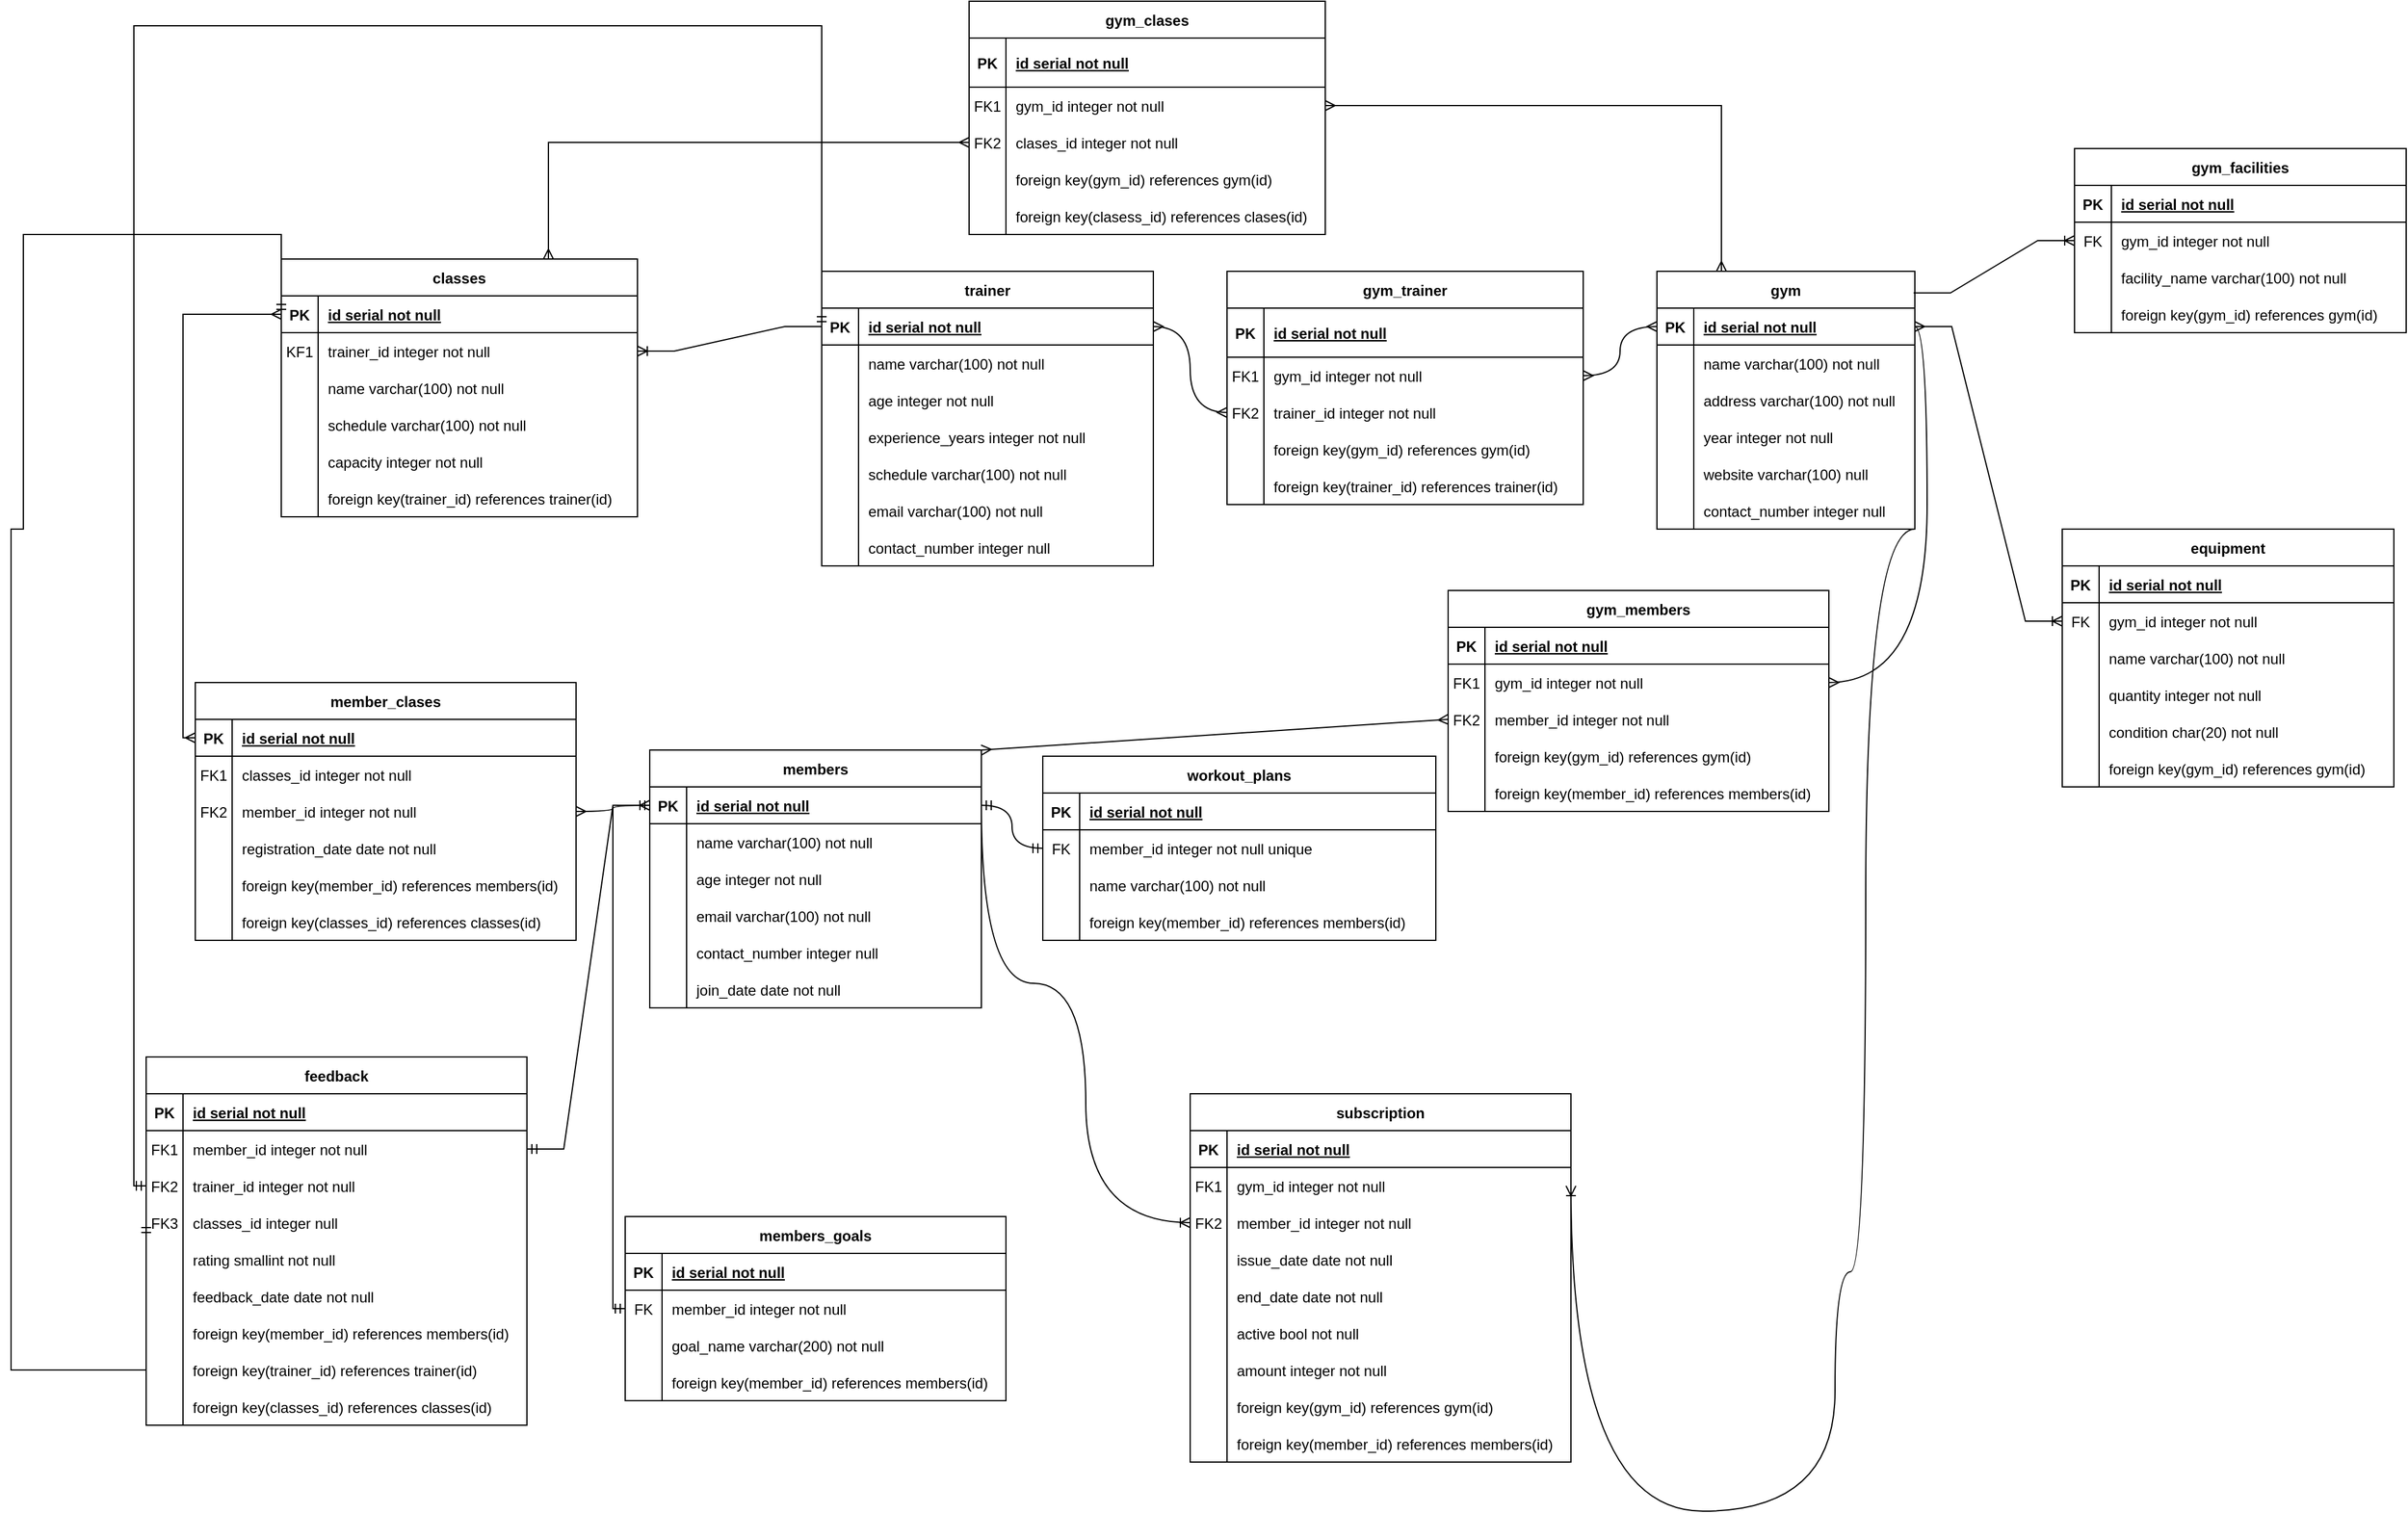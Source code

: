 <mxfile version="23.0.1" type="github">
  <diagram name="Pagină-1" id="eksprEbZWv-Ja2PRKMn9">
    <mxGraphModel dx="5061" dy="2251" grid="1" gridSize="10" guides="1" tooltips="1" connect="1" arrows="1" fold="1" page="1" pageScale="1" pageWidth="827" pageHeight="1169" math="0" shadow="0">
      <root>
        <mxCell id="0" />
        <mxCell id="1" parent="0" />
        <mxCell id="Ik6os1W8r2XMuE1Rq0Y_-1" value="gym" style="shape=table;startSize=30;container=1;collapsible=1;childLayout=tableLayout;fixedRows=1;rowLines=0;fontStyle=1;align=center;resizeLast=1;" vertex="1" parent="1">
          <mxGeometry x="-900" y="20" width="210" height="210" as="geometry" />
        </mxCell>
        <mxCell id="Ik6os1W8r2XMuE1Rq0Y_-2" value="" style="shape=tableRow;horizontal=0;startSize=0;swimlaneHead=0;swimlaneBody=0;fillColor=none;collapsible=0;dropTarget=0;points=[[0,0.5],[1,0.5]];portConstraint=eastwest;strokeColor=inherit;top=0;left=0;right=0;bottom=1;" vertex="1" parent="Ik6os1W8r2XMuE1Rq0Y_-1">
          <mxGeometry y="30" width="210" height="30" as="geometry" />
        </mxCell>
        <mxCell id="Ik6os1W8r2XMuE1Rq0Y_-3" value="PK" style="shape=partialRectangle;overflow=hidden;connectable=0;fillColor=none;strokeColor=inherit;top=0;left=0;bottom=0;right=0;fontStyle=1;" vertex="1" parent="Ik6os1W8r2XMuE1Rq0Y_-2">
          <mxGeometry width="30" height="30" as="geometry">
            <mxRectangle width="30" height="30" as="alternateBounds" />
          </mxGeometry>
        </mxCell>
        <mxCell id="Ik6os1W8r2XMuE1Rq0Y_-4" value="id serial not null" style="shape=partialRectangle;overflow=hidden;connectable=0;fillColor=none;align=left;strokeColor=inherit;top=0;left=0;bottom=0;right=0;spacingLeft=6;fontStyle=5;" vertex="1" parent="Ik6os1W8r2XMuE1Rq0Y_-2">
          <mxGeometry x="30" width="180" height="30" as="geometry">
            <mxRectangle width="180" height="30" as="alternateBounds" />
          </mxGeometry>
        </mxCell>
        <mxCell id="Ik6os1W8r2XMuE1Rq0Y_-5" value="" style="shape=tableRow;horizontal=0;startSize=0;swimlaneHead=0;swimlaneBody=0;fillColor=none;collapsible=0;dropTarget=0;points=[[0,0.5],[1,0.5]];portConstraint=eastwest;strokeColor=inherit;top=0;left=0;right=0;bottom=0;" vertex="1" parent="Ik6os1W8r2XMuE1Rq0Y_-1">
          <mxGeometry y="60" width="210" height="30" as="geometry" />
        </mxCell>
        <mxCell id="Ik6os1W8r2XMuE1Rq0Y_-6" value="" style="shape=partialRectangle;overflow=hidden;connectable=0;fillColor=none;strokeColor=inherit;top=0;left=0;bottom=0;right=0;" vertex="1" parent="Ik6os1W8r2XMuE1Rq0Y_-5">
          <mxGeometry width="30" height="30" as="geometry">
            <mxRectangle width="30" height="30" as="alternateBounds" />
          </mxGeometry>
        </mxCell>
        <mxCell id="Ik6os1W8r2XMuE1Rq0Y_-7" value="name varchar(100) not null" style="shape=partialRectangle;overflow=hidden;connectable=0;fillColor=none;align=left;strokeColor=inherit;top=0;left=0;bottom=0;right=0;spacingLeft=6;" vertex="1" parent="Ik6os1W8r2XMuE1Rq0Y_-5">
          <mxGeometry x="30" width="180" height="30" as="geometry">
            <mxRectangle width="180" height="30" as="alternateBounds" />
          </mxGeometry>
        </mxCell>
        <mxCell id="Ik6os1W8r2XMuE1Rq0Y_-8" value="" style="shape=tableRow;horizontal=0;startSize=0;swimlaneHead=0;swimlaneBody=0;fillColor=none;collapsible=0;dropTarget=0;points=[[0,0.5],[1,0.5]];portConstraint=eastwest;strokeColor=inherit;top=0;left=0;right=0;bottom=0;" vertex="1" parent="Ik6os1W8r2XMuE1Rq0Y_-1">
          <mxGeometry y="90" width="210" height="30" as="geometry" />
        </mxCell>
        <mxCell id="Ik6os1W8r2XMuE1Rq0Y_-9" value="" style="shape=partialRectangle;overflow=hidden;connectable=0;fillColor=none;strokeColor=inherit;top=0;left=0;bottom=0;right=0;" vertex="1" parent="Ik6os1W8r2XMuE1Rq0Y_-8">
          <mxGeometry width="30" height="30" as="geometry">
            <mxRectangle width="30" height="30" as="alternateBounds" />
          </mxGeometry>
        </mxCell>
        <mxCell id="Ik6os1W8r2XMuE1Rq0Y_-10" value="address varchar(100) not null" style="shape=partialRectangle;overflow=hidden;connectable=0;fillColor=none;align=left;strokeColor=inherit;top=0;left=0;bottom=0;right=0;spacingLeft=6;" vertex="1" parent="Ik6os1W8r2XMuE1Rq0Y_-8">
          <mxGeometry x="30" width="180" height="30" as="geometry">
            <mxRectangle width="180" height="30" as="alternateBounds" />
          </mxGeometry>
        </mxCell>
        <mxCell id="Ik6os1W8r2XMuE1Rq0Y_-11" value="" style="shape=tableRow;horizontal=0;startSize=0;swimlaneHead=0;swimlaneBody=0;fillColor=none;collapsible=0;dropTarget=0;points=[[0,0.5],[1,0.5]];portConstraint=eastwest;strokeColor=inherit;top=0;left=0;right=0;bottom=0;" vertex="1" parent="Ik6os1W8r2XMuE1Rq0Y_-1">
          <mxGeometry y="120" width="210" height="30" as="geometry" />
        </mxCell>
        <mxCell id="Ik6os1W8r2XMuE1Rq0Y_-12" value="" style="shape=partialRectangle;overflow=hidden;connectable=0;fillColor=none;strokeColor=inherit;top=0;left=0;bottom=0;right=0;" vertex="1" parent="Ik6os1W8r2XMuE1Rq0Y_-11">
          <mxGeometry width="30" height="30" as="geometry">
            <mxRectangle width="30" height="30" as="alternateBounds" />
          </mxGeometry>
        </mxCell>
        <mxCell id="Ik6os1W8r2XMuE1Rq0Y_-13" value="year integer not null" style="shape=partialRectangle;overflow=hidden;connectable=0;fillColor=none;align=left;strokeColor=inherit;top=0;left=0;bottom=0;right=0;spacingLeft=6;" vertex="1" parent="Ik6os1W8r2XMuE1Rq0Y_-11">
          <mxGeometry x="30" width="180" height="30" as="geometry">
            <mxRectangle width="180" height="30" as="alternateBounds" />
          </mxGeometry>
        </mxCell>
        <mxCell id="Ik6os1W8r2XMuE1Rq0Y_-14" value="" style="shape=tableRow;horizontal=0;startSize=0;swimlaneHead=0;swimlaneBody=0;fillColor=none;collapsible=0;dropTarget=0;points=[[0,0.5],[1,0.5]];portConstraint=eastwest;strokeColor=inherit;top=0;left=0;right=0;bottom=0;" vertex="1" parent="Ik6os1W8r2XMuE1Rq0Y_-1">
          <mxGeometry y="150" width="210" height="30" as="geometry" />
        </mxCell>
        <mxCell id="Ik6os1W8r2XMuE1Rq0Y_-15" value="" style="shape=partialRectangle;overflow=hidden;connectable=0;fillColor=none;strokeColor=inherit;top=0;left=0;bottom=0;right=0;" vertex="1" parent="Ik6os1W8r2XMuE1Rq0Y_-14">
          <mxGeometry width="30" height="30" as="geometry">
            <mxRectangle width="30" height="30" as="alternateBounds" />
          </mxGeometry>
        </mxCell>
        <mxCell id="Ik6os1W8r2XMuE1Rq0Y_-16" value="website varchar(100) null" style="shape=partialRectangle;overflow=hidden;connectable=0;fillColor=none;align=left;strokeColor=inherit;top=0;left=0;bottom=0;right=0;spacingLeft=6;" vertex="1" parent="Ik6os1W8r2XMuE1Rq0Y_-14">
          <mxGeometry x="30" width="180" height="30" as="geometry">
            <mxRectangle width="180" height="30" as="alternateBounds" />
          </mxGeometry>
        </mxCell>
        <mxCell id="Ik6os1W8r2XMuE1Rq0Y_-17" value="" style="shape=tableRow;horizontal=0;startSize=0;swimlaneHead=0;swimlaneBody=0;fillColor=none;collapsible=0;dropTarget=0;points=[[0,0.5],[1,0.5]];portConstraint=eastwest;strokeColor=inherit;top=0;left=0;right=0;bottom=0;" vertex="1" parent="Ik6os1W8r2XMuE1Rq0Y_-1">
          <mxGeometry y="180" width="210" height="30" as="geometry" />
        </mxCell>
        <mxCell id="Ik6os1W8r2XMuE1Rq0Y_-18" value="" style="shape=partialRectangle;overflow=hidden;connectable=0;fillColor=none;strokeColor=inherit;top=0;left=0;bottom=0;right=0;" vertex="1" parent="Ik6os1W8r2XMuE1Rq0Y_-17">
          <mxGeometry width="30" height="30" as="geometry">
            <mxRectangle width="30" height="30" as="alternateBounds" />
          </mxGeometry>
        </mxCell>
        <mxCell id="Ik6os1W8r2XMuE1Rq0Y_-19" value="contact_number integer null" style="shape=partialRectangle;overflow=hidden;connectable=0;fillColor=none;align=left;strokeColor=inherit;top=0;left=0;bottom=0;right=0;spacingLeft=6;" vertex="1" parent="Ik6os1W8r2XMuE1Rq0Y_-17">
          <mxGeometry x="30" width="180" height="30" as="geometry">
            <mxRectangle width="180" height="30" as="alternateBounds" />
          </mxGeometry>
        </mxCell>
        <mxCell id="Ik6os1W8r2XMuE1Rq0Y_-20" value="trainer" style="shape=table;startSize=30;container=1;collapsible=1;childLayout=tableLayout;fixedRows=1;rowLines=0;fontStyle=1;align=center;resizeLast=1;" vertex="1" parent="1">
          <mxGeometry x="-1580" y="20" width="270" height="240" as="geometry" />
        </mxCell>
        <mxCell id="Ik6os1W8r2XMuE1Rq0Y_-21" value="" style="shape=tableRow;horizontal=0;startSize=0;swimlaneHead=0;swimlaneBody=0;fillColor=none;collapsible=0;dropTarget=0;points=[[0,0.5],[1,0.5]];portConstraint=eastwest;strokeColor=inherit;top=0;left=0;right=0;bottom=1;" vertex="1" parent="Ik6os1W8r2XMuE1Rq0Y_-20">
          <mxGeometry y="30" width="270" height="30" as="geometry" />
        </mxCell>
        <mxCell id="Ik6os1W8r2XMuE1Rq0Y_-22" value="PK" style="shape=partialRectangle;overflow=hidden;connectable=0;fillColor=none;strokeColor=inherit;top=0;left=0;bottom=0;right=0;fontStyle=1;" vertex="1" parent="Ik6os1W8r2XMuE1Rq0Y_-21">
          <mxGeometry width="30" height="30" as="geometry">
            <mxRectangle width="30" height="30" as="alternateBounds" />
          </mxGeometry>
        </mxCell>
        <mxCell id="Ik6os1W8r2XMuE1Rq0Y_-23" value="id serial not null" style="shape=partialRectangle;overflow=hidden;connectable=0;fillColor=none;align=left;strokeColor=inherit;top=0;left=0;bottom=0;right=0;spacingLeft=6;fontStyle=5;" vertex="1" parent="Ik6os1W8r2XMuE1Rq0Y_-21">
          <mxGeometry x="30" width="240" height="30" as="geometry">
            <mxRectangle width="240" height="30" as="alternateBounds" />
          </mxGeometry>
        </mxCell>
        <mxCell id="Ik6os1W8r2XMuE1Rq0Y_-24" value="" style="shape=tableRow;horizontal=0;startSize=0;swimlaneHead=0;swimlaneBody=0;fillColor=none;collapsible=0;dropTarget=0;points=[[0,0.5],[1,0.5]];portConstraint=eastwest;strokeColor=inherit;top=0;left=0;right=0;bottom=0;" vertex="1" parent="Ik6os1W8r2XMuE1Rq0Y_-20">
          <mxGeometry y="60" width="270" height="30" as="geometry" />
        </mxCell>
        <mxCell id="Ik6os1W8r2XMuE1Rq0Y_-25" value="" style="shape=partialRectangle;overflow=hidden;connectable=0;fillColor=none;strokeColor=inherit;top=0;left=0;bottom=0;right=0;" vertex="1" parent="Ik6os1W8r2XMuE1Rq0Y_-24">
          <mxGeometry width="30" height="30" as="geometry">
            <mxRectangle width="30" height="30" as="alternateBounds" />
          </mxGeometry>
        </mxCell>
        <mxCell id="Ik6os1W8r2XMuE1Rq0Y_-26" value="name varchar(100) not null" style="shape=partialRectangle;overflow=hidden;connectable=0;fillColor=none;align=left;strokeColor=inherit;top=0;left=0;bottom=0;right=0;spacingLeft=6;" vertex="1" parent="Ik6os1W8r2XMuE1Rq0Y_-24">
          <mxGeometry x="30" width="240" height="30" as="geometry">
            <mxRectangle width="240" height="30" as="alternateBounds" />
          </mxGeometry>
        </mxCell>
        <mxCell id="Ik6os1W8r2XMuE1Rq0Y_-27" value="" style="shape=tableRow;horizontal=0;startSize=0;swimlaneHead=0;swimlaneBody=0;fillColor=none;collapsible=0;dropTarget=0;points=[[0,0.5],[1,0.5]];portConstraint=eastwest;strokeColor=inherit;top=0;left=0;right=0;bottom=0;" vertex="1" parent="Ik6os1W8r2XMuE1Rq0Y_-20">
          <mxGeometry y="90" width="270" height="30" as="geometry" />
        </mxCell>
        <mxCell id="Ik6os1W8r2XMuE1Rq0Y_-28" value="" style="shape=partialRectangle;overflow=hidden;connectable=0;fillColor=none;strokeColor=inherit;top=0;left=0;bottom=0;right=0;" vertex="1" parent="Ik6os1W8r2XMuE1Rq0Y_-27">
          <mxGeometry width="30" height="30" as="geometry">
            <mxRectangle width="30" height="30" as="alternateBounds" />
          </mxGeometry>
        </mxCell>
        <mxCell id="Ik6os1W8r2XMuE1Rq0Y_-29" value="age integer not null" style="shape=partialRectangle;overflow=hidden;connectable=0;fillColor=none;align=left;strokeColor=inherit;top=0;left=0;bottom=0;right=0;spacingLeft=6;" vertex="1" parent="Ik6os1W8r2XMuE1Rq0Y_-27">
          <mxGeometry x="30" width="240" height="30" as="geometry">
            <mxRectangle width="240" height="30" as="alternateBounds" />
          </mxGeometry>
        </mxCell>
        <mxCell id="Ik6os1W8r2XMuE1Rq0Y_-30" value="" style="shape=tableRow;horizontal=0;startSize=0;swimlaneHead=0;swimlaneBody=0;fillColor=none;collapsible=0;dropTarget=0;points=[[0,0.5],[1,0.5]];portConstraint=eastwest;strokeColor=inherit;top=0;left=0;right=0;bottom=0;" vertex="1" parent="Ik6os1W8r2XMuE1Rq0Y_-20">
          <mxGeometry y="120" width="270" height="30" as="geometry" />
        </mxCell>
        <mxCell id="Ik6os1W8r2XMuE1Rq0Y_-31" value="" style="shape=partialRectangle;overflow=hidden;connectable=0;fillColor=none;strokeColor=inherit;top=0;left=0;bottom=0;right=0;" vertex="1" parent="Ik6os1W8r2XMuE1Rq0Y_-30">
          <mxGeometry width="30" height="30" as="geometry">
            <mxRectangle width="30" height="30" as="alternateBounds" />
          </mxGeometry>
        </mxCell>
        <mxCell id="Ik6os1W8r2XMuE1Rq0Y_-32" value="experience_years integer not null" style="shape=partialRectangle;overflow=hidden;connectable=0;fillColor=none;align=left;strokeColor=inherit;top=0;left=0;bottom=0;right=0;spacingLeft=6;" vertex="1" parent="Ik6os1W8r2XMuE1Rq0Y_-30">
          <mxGeometry x="30" width="240" height="30" as="geometry">
            <mxRectangle width="240" height="30" as="alternateBounds" />
          </mxGeometry>
        </mxCell>
        <mxCell id="Ik6os1W8r2XMuE1Rq0Y_-33" value="" style="shape=tableRow;horizontal=0;startSize=0;swimlaneHead=0;swimlaneBody=0;fillColor=none;collapsible=0;dropTarget=0;points=[[0,0.5],[1,0.5]];portConstraint=eastwest;strokeColor=inherit;top=0;left=0;right=0;bottom=0;" vertex="1" parent="Ik6os1W8r2XMuE1Rq0Y_-20">
          <mxGeometry y="150" width="270" height="30" as="geometry" />
        </mxCell>
        <mxCell id="Ik6os1W8r2XMuE1Rq0Y_-34" value="" style="shape=partialRectangle;overflow=hidden;connectable=0;fillColor=none;strokeColor=inherit;top=0;left=0;bottom=0;right=0;" vertex="1" parent="Ik6os1W8r2XMuE1Rq0Y_-33">
          <mxGeometry width="30" height="30" as="geometry">
            <mxRectangle width="30" height="30" as="alternateBounds" />
          </mxGeometry>
        </mxCell>
        <mxCell id="Ik6os1W8r2XMuE1Rq0Y_-35" value="schedule varchar(100) not null" style="shape=partialRectangle;overflow=hidden;connectable=0;fillColor=none;align=left;strokeColor=inherit;top=0;left=0;bottom=0;right=0;spacingLeft=6;" vertex="1" parent="Ik6os1W8r2XMuE1Rq0Y_-33">
          <mxGeometry x="30" width="240" height="30" as="geometry">
            <mxRectangle width="240" height="30" as="alternateBounds" />
          </mxGeometry>
        </mxCell>
        <mxCell id="Ik6os1W8r2XMuE1Rq0Y_-36" value="" style="shape=tableRow;horizontal=0;startSize=0;swimlaneHead=0;swimlaneBody=0;fillColor=none;collapsible=0;dropTarget=0;points=[[0,0.5],[1,0.5]];portConstraint=eastwest;strokeColor=inherit;top=0;left=0;right=0;bottom=0;" vertex="1" parent="Ik6os1W8r2XMuE1Rq0Y_-20">
          <mxGeometry y="180" width="270" height="30" as="geometry" />
        </mxCell>
        <mxCell id="Ik6os1W8r2XMuE1Rq0Y_-37" value="" style="shape=partialRectangle;overflow=hidden;connectable=0;fillColor=none;strokeColor=inherit;top=0;left=0;bottom=0;right=0;" vertex="1" parent="Ik6os1W8r2XMuE1Rq0Y_-36">
          <mxGeometry width="30" height="30" as="geometry">
            <mxRectangle width="30" height="30" as="alternateBounds" />
          </mxGeometry>
        </mxCell>
        <mxCell id="Ik6os1W8r2XMuE1Rq0Y_-38" value="email varchar(100) not null" style="shape=partialRectangle;overflow=hidden;connectable=0;fillColor=none;align=left;strokeColor=inherit;top=0;left=0;bottom=0;right=0;spacingLeft=6;" vertex="1" parent="Ik6os1W8r2XMuE1Rq0Y_-36">
          <mxGeometry x="30" width="240" height="30" as="geometry">
            <mxRectangle width="240" height="30" as="alternateBounds" />
          </mxGeometry>
        </mxCell>
        <mxCell id="Ik6os1W8r2XMuE1Rq0Y_-39" value="" style="shape=tableRow;horizontal=0;startSize=0;swimlaneHead=0;swimlaneBody=0;fillColor=none;collapsible=0;dropTarget=0;points=[[0,0.5],[1,0.5]];portConstraint=eastwest;strokeColor=inherit;top=0;left=0;right=0;bottom=0;" vertex="1" parent="Ik6os1W8r2XMuE1Rq0Y_-20">
          <mxGeometry y="210" width="270" height="30" as="geometry" />
        </mxCell>
        <mxCell id="Ik6os1W8r2XMuE1Rq0Y_-40" value="" style="shape=partialRectangle;overflow=hidden;connectable=0;fillColor=none;strokeColor=inherit;top=0;left=0;bottom=0;right=0;" vertex="1" parent="Ik6os1W8r2XMuE1Rq0Y_-39">
          <mxGeometry width="30" height="30" as="geometry">
            <mxRectangle width="30" height="30" as="alternateBounds" />
          </mxGeometry>
        </mxCell>
        <mxCell id="Ik6os1W8r2XMuE1Rq0Y_-41" value="contact_number integer null" style="shape=partialRectangle;overflow=hidden;connectable=0;fillColor=none;align=left;strokeColor=inherit;top=0;left=0;bottom=0;right=0;spacingLeft=6;" vertex="1" parent="Ik6os1W8r2XMuE1Rq0Y_-39">
          <mxGeometry x="30" width="240" height="30" as="geometry">
            <mxRectangle width="240" height="30" as="alternateBounds" />
          </mxGeometry>
        </mxCell>
        <mxCell id="Ik6os1W8r2XMuE1Rq0Y_-42" value="members" style="shape=table;startSize=30;container=1;collapsible=1;childLayout=tableLayout;fixedRows=1;rowLines=0;fontStyle=1;align=center;resizeLast=1;" vertex="1" parent="1">
          <mxGeometry x="-1720" y="410" width="270" height="210" as="geometry" />
        </mxCell>
        <mxCell id="Ik6os1W8r2XMuE1Rq0Y_-43" value="" style="shape=tableRow;horizontal=0;startSize=0;swimlaneHead=0;swimlaneBody=0;fillColor=none;collapsible=0;dropTarget=0;points=[[0,0.5],[1,0.5]];portConstraint=eastwest;strokeColor=inherit;top=0;left=0;right=0;bottom=1;" vertex="1" parent="Ik6os1W8r2XMuE1Rq0Y_-42">
          <mxGeometry y="30" width="270" height="30" as="geometry" />
        </mxCell>
        <mxCell id="Ik6os1W8r2XMuE1Rq0Y_-44" value="PK" style="shape=partialRectangle;overflow=hidden;connectable=0;fillColor=none;strokeColor=inherit;top=0;left=0;bottom=0;right=0;fontStyle=1;" vertex="1" parent="Ik6os1W8r2XMuE1Rq0Y_-43">
          <mxGeometry width="30" height="30" as="geometry">
            <mxRectangle width="30" height="30" as="alternateBounds" />
          </mxGeometry>
        </mxCell>
        <mxCell id="Ik6os1W8r2XMuE1Rq0Y_-45" value="id serial not null" style="shape=partialRectangle;overflow=hidden;connectable=0;fillColor=none;align=left;strokeColor=inherit;top=0;left=0;bottom=0;right=0;spacingLeft=6;fontStyle=5;" vertex="1" parent="Ik6os1W8r2XMuE1Rq0Y_-43">
          <mxGeometry x="30" width="240" height="30" as="geometry">
            <mxRectangle width="240" height="30" as="alternateBounds" />
          </mxGeometry>
        </mxCell>
        <mxCell id="Ik6os1W8r2XMuE1Rq0Y_-46" value="" style="shape=tableRow;horizontal=0;startSize=0;swimlaneHead=0;swimlaneBody=0;fillColor=none;collapsible=0;dropTarget=0;points=[[0,0.5],[1,0.5]];portConstraint=eastwest;strokeColor=inherit;top=0;left=0;right=0;bottom=0;" vertex="1" parent="Ik6os1W8r2XMuE1Rq0Y_-42">
          <mxGeometry y="60" width="270" height="30" as="geometry" />
        </mxCell>
        <mxCell id="Ik6os1W8r2XMuE1Rq0Y_-47" value="" style="shape=partialRectangle;overflow=hidden;connectable=0;fillColor=none;strokeColor=inherit;top=0;left=0;bottom=0;right=0;" vertex="1" parent="Ik6os1W8r2XMuE1Rq0Y_-46">
          <mxGeometry width="30" height="30" as="geometry">
            <mxRectangle width="30" height="30" as="alternateBounds" />
          </mxGeometry>
        </mxCell>
        <mxCell id="Ik6os1W8r2XMuE1Rq0Y_-48" value="name varchar(100) not null" style="shape=partialRectangle;overflow=hidden;connectable=0;fillColor=none;align=left;strokeColor=inherit;top=0;left=0;bottom=0;right=0;spacingLeft=6;" vertex="1" parent="Ik6os1W8r2XMuE1Rq0Y_-46">
          <mxGeometry x="30" width="240" height="30" as="geometry">
            <mxRectangle width="240" height="30" as="alternateBounds" />
          </mxGeometry>
        </mxCell>
        <mxCell id="Ik6os1W8r2XMuE1Rq0Y_-49" value="" style="shape=tableRow;horizontal=0;startSize=0;swimlaneHead=0;swimlaneBody=0;fillColor=none;collapsible=0;dropTarget=0;points=[[0,0.5],[1,0.5]];portConstraint=eastwest;strokeColor=inherit;top=0;left=0;right=0;bottom=0;" vertex="1" parent="Ik6os1W8r2XMuE1Rq0Y_-42">
          <mxGeometry y="90" width="270" height="30" as="geometry" />
        </mxCell>
        <mxCell id="Ik6os1W8r2XMuE1Rq0Y_-50" value="" style="shape=partialRectangle;overflow=hidden;connectable=0;fillColor=none;strokeColor=inherit;top=0;left=0;bottom=0;right=0;" vertex="1" parent="Ik6os1W8r2XMuE1Rq0Y_-49">
          <mxGeometry width="30" height="30" as="geometry">
            <mxRectangle width="30" height="30" as="alternateBounds" />
          </mxGeometry>
        </mxCell>
        <mxCell id="Ik6os1W8r2XMuE1Rq0Y_-51" value="age integer not null" style="shape=partialRectangle;overflow=hidden;connectable=0;fillColor=none;align=left;strokeColor=inherit;top=0;left=0;bottom=0;right=0;spacingLeft=6;" vertex="1" parent="Ik6os1W8r2XMuE1Rq0Y_-49">
          <mxGeometry x="30" width="240" height="30" as="geometry">
            <mxRectangle width="240" height="30" as="alternateBounds" />
          </mxGeometry>
        </mxCell>
        <mxCell id="Ik6os1W8r2XMuE1Rq0Y_-52" value="" style="shape=tableRow;horizontal=0;startSize=0;swimlaneHead=0;swimlaneBody=0;fillColor=none;collapsible=0;dropTarget=0;points=[[0,0.5],[1,0.5]];portConstraint=eastwest;strokeColor=inherit;top=0;left=0;right=0;bottom=0;" vertex="1" parent="Ik6os1W8r2XMuE1Rq0Y_-42">
          <mxGeometry y="120" width="270" height="30" as="geometry" />
        </mxCell>
        <mxCell id="Ik6os1W8r2XMuE1Rq0Y_-53" value="" style="shape=partialRectangle;overflow=hidden;connectable=0;fillColor=none;strokeColor=inherit;top=0;left=0;bottom=0;right=0;" vertex="1" parent="Ik6os1W8r2XMuE1Rq0Y_-52">
          <mxGeometry width="30" height="30" as="geometry">
            <mxRectangle width="30" height="30" as="alternateBounds" />
          </mxGeometry>
        </mxCell>
        <mxCell id="Ik6os1W8r2XMuE1Rq0Y_-54" value="email varchar(100) not null" style="shape=partialRectangle;overflow=hidden;connectable=0;fillColor=none;align=left;strokeColor=inherit;top=0;left=0;bottom=0;right=0;spacingLeft=6;" vertex="1" parent="Ik6os1W8r2XMuE1Rq0Y_-52">
          <mxGeometry x="30" width="240" height="30" as="geometry">
            <mxRectangle width="240" height="30" as="alternateBounds" />
          </mxGeometry>
        </mxCell>
        <mxCell id="Ik6os1W8r2XMuE1Rq0Y_-55" value="" style="shape=tableRow;horizontal=0;startSize=0;swimlaneHead=0;swimlaneBody=0;fillColor=none;collapsible=0;dropTarget=0;points=[[0,0.5],[1,0.5]];portConstraint=eastwest;strokeColor=inherit;top=0;left=0;right=0;bottom=0;" vertex="1" parent="Ik6os1W8r2XMuE1Rq0Y_-42">
          <mxGeometry y="150" width="270" height="30" as="geometry" />
        </mxCell>
        <mxCell id="Ik6os1W8r2XMuE1Rq0Y_-56" value="" style="shape=partialRectangle;overflow=hidden;connectable=0;fillColor=none;strokeColor=inherit;top=0;left=0;bottom=0;right=0;" vertex="1" parent="Ik6os1W8r2XMuE1Rq0Y_-55">
          <mxGeometry width="30" height="30" as="geometry">
            <mxRectangle width="30" height="30" as="alternateBounds" />
          </mxGeometry>
        </mxCell>
        <mxCell id="Ik6os1W8r2XMuE1Rq0Y_-57" value="contact_number integer null" style="shape=partialRectangle;overflow=hidden;connectable=0;fillColor=none;align=left;strokeColor=inherit;top=0;left=0;bottom=0;right=0;spacingLeft=6;" vertex="1" parent="Ik6os1W8r2XMuE1Rq0Y_-55">
          <mxGeometry x="30" width="240" height="30" as="geometry">
            <mxRectangle width="240" height="30" as="alternateBounds" />
          </mxGeometry>
        </mxCell>
        <mxCell id="Ik6os1W8r2XMuE1Rq0Y_-58" value="" style="shape=tableRow;horizontal=0;startSize=0;swimlaneHead=0;swimlaneBody=0;fillColor=none;collapsible=0;dropTarget=0;points=[[0,0.5],[1,0.5]];portConstraint=eastwest;strokeColor=inherit;top=0;left=0;right=0;bottom=0;" vertex="1" parent="Ik6os1W8r2XMuE1Rq0Y_-42">
          <mxGeometry y="180" width="270" height="30" as="geometry" />
        </mxCell>
        <mxCell id="Ik6os1W8r2XMuE1Rq0Y_-59" value="" style="shape=partialRectangle;overflow=hidden;connectable=0;fillColor=none;strokeColor=inherit;top=0;left=0;bottom=0;right=0;" vertex="1" parent="Ik6os1W8r2XMuE1Rq0Y_-58">
          <mxGeometry width="30" height="30" as="geometry">
            <mxRectangle width="30" height="30" as="alternateBounds" />
          </mxGeometry>
        </mxCell>
        <mxCell id="Ik6os1W8r2XMuE1Rq0Y_-60" value="join_date date not null" style="shape=partialRectangle;overflow=hidden;connectable=0;fillColor=none;align=left;strokeColor=inherit;top=0;left=0;bottom=0;right=0;spacingLeft=6;" vertex="1" parent="Ik6os1W8r2XMuE1Rq0Y_-58">
          <mxGeometry x="30" width="240" height="30" as="geometry">
            <mxRectangle width="240" height="30" as="alternateBounds" />
          </mxGeometry>
        </mxCell>
        <mxCell id="Ik6os1W8r2XMuE1Rq0Y_-61" value="classes" style="shape=table;startSize=30;container=1;collapsible=1;childLayout=tableLayout;fixedRows=1;rowLines=0;fontStyle=1;align=center;resizeLast=1;" vertex="1" parent="1">
          <mxGeometry x="-2020" y="10" width="290" height="210" as="geometry" />
        </mxCell>
        <mxCell id="Ik6os1W8r2XMuE1Rq0Y_-62" value="" style="shape=tableRow;horizontal=0;startSize=0;swimlaneHead=0;swimlaneBody=0;fillColor=none;collapsible=0;dropTarget=0;points=[[0,0.5],[1,0.5]];portConstraint=eastwest;strokeColor=inherit;top=0;left=0;right=0;bottom=1;" vertex="1" parent="Ik6os1W8r2XMuE1Rq0Y_-61">
          <mxGeometry y="30" width="290" height="30" as="geometry" />
        </mxCell>
        <mxCell id="Ik6os1W8r2XMuE1Rq0Y_-63" value="PK" style="shape=partialRectangle;overflow=hidden;connectable=0;fillColor=none;strokeColor=inherit;top=0;left=0;bottom=0;right=0;fontStyle=1;" vertex="1" parent="Ik6os1W8r2XMuE1Rq0Y_-62">
          <mxGeometry width="30" height="30" as="geometry">
            <mxRectangle width="30" height="30" as="alternateBounds" />
          </mxGeometry>
        </mxCell>
        <mxCell id="Ik6os1W8r2XMuE1Rq0Y_-64" value="id serial not null" style="shape=partialRectangle;overflow=hidden;connectable=0;fillColor=none;align=left;strokeColor=inherit;top=0;left=0;bottom=0;right=0;spacingLeft=6;fontStyle=5;" vertex="1" parent="Ik6os1W8r2XMuE1Rq0Y_-62">
          <mxGeometry x="30" width="260" height="30" as="geometry">
            <mxRectangle width="260" height="30" as="alternateBounds" />
          </mxGeometry>
        </mxCell>
        <mxCell id="Ik6os1W8r2XMuE1Rq0Y_-65" value="" style="shape=tableRow;horizontal=0;startSize=0;swimlaneHead=0;swimlaneBody=0;fillColor=none;collapsible=0;dropTarget=0;points=[[0,0.5],[1,0.5]];portConstraint=eastwest;strokeColor=inherit;top=0;left=0;right=0;bottom=0;" vertex="1" parent="Ik6os1W8r2XMuE1Rq0Y_-61">
          <mxGeometry y="60" width="290" height="30" as="geometry" />
        </mxCell>
        <mxCell id="Ik6os1W8r2XMuE1Rq0Y_-66" value="KF1" style="shape=partialRectangle;overflow=hidden;connectable=0;fillColor=none;strokeColor=inherit;top=0;left=0;bottom=0;right=0;" vertex="1" parent="Ik6os1W8r2XMuE1Rq0Y_-65">
          <mxGeometry width="30" height="30" as="geometry">
            <mxRectangle width="30" height="30" as="alternateBounds" />
          </mxGeometry>
        </mxCell>
        <mxCell id="Ik6os1W8r2XMuE1Rq0Y_-67" value="trainer_id integer not null" style="shape=partialRectangle;overflow=hidden;connectable=0;fillColor=none;align=left;strokeColor=inherit;top=0;left=0;bottom=0;right=0;spacingLeft=6;" vertex="1" parent="Ik6os1W8r2XMuE1Rq0Y_-65">
          <mxGeometry x="30" width="260" height="30" as="geometry">
            <mxRectangle width="260" height="30" as="alternateBounds" />
          </mxGeometry>
        </mxCell>
        <mxCell id="Ik6os1W8r2XMuE1Rq0Y_-68" value="" style="shape=tableRow;horizontal=0;startSize=0;swimlaneHead=0;swimlaneBody=0;fillColor=none;collapsible=0;dropTarget=0;points=[[0,0.5],[1,0.5]];portConstraint=eastwest;strokeColor=inherit;top=0;left=0;right=0;bottom=0;" vertex="1" parent="Ik6os1W8r2XMuE1Rq0Y_-61">
          <mxGeometry y="90" width="290" height="30" as="geometry" />
        </mxCell>
        <mxCell id="Ik6os1W8r2XMuE1Rq0Y_-69" value="" style="shape=partialRectangle;overflow=hidden;connectable=0;fillColor=none;strokeColor=inherit;top=0;left=0;bottom=0;right=0;" vertex="1" parent="Ik6os1W8r2XMuE1Rq0Y_-68">
          <mxGeometry width="30" height="30" as="geometry">
            <mxRectangle width="30" height="30" as="alternateBounds" />
          </mxGeometry>
        </mxCell>
        <mxCell id="Ik6os1W8r2XMuE1Rq0Y_-70" value="name varchar(100) not null" style="shape=partialRectangle;overflow=hidden;connectable=0;fillColor=none;align=left;strokeColor=inherit;top=0;left=0;bottom=0;right=0;spacingLeft=6;" vertex="1" parent="Ik6os1W8r2XMuE1Rq0Y_-68">
          <mxGeometry x="30" width="260" height="30" as="geometry">
            <mxRectangle width="260" height="30" as="alternateBounds" />
          </mxGeometry>
        </mxCell>
        <mxCell id="Ik6os1W8r2XMuE1Rq0Y_-71" value="" style="shape=tableRow;horizontal=0;startSize=0;swimlaneHead=0;swimlaneBody=0;fillColor=none;collapsible=0;dropTarget=0;points=[[0,0.5],[1,0.5]];portConstraint=eastwest;strokeColor=inherit;top=0;left=0;right=0;bottom=0;" vertex="1" parent="Ik6os1W8r2XMuE1Rq0Y_-61">
          <mxGeometry y="120" width="290" height="30" as="geometry" />
        </mxCell>
        <mxCell id="Ik6os1W8r2XMuE1Rq0Y_-72" value="" style="shape=partialRectangle;overflow=hidden;connectable=0;fillColor=none;strokeColor=inherit;top=0;left=0;bottom=0;right=0;" vertex="1" parent="Ik6os1W8r2XMuE1Rq0Y_-71">
          <mxGeometry width="30" height="30" as="geometry">
            <mxRectangle width="30" height="30" as="alternateBounds" />
          </mxGeometry>
        </mxCell>
        <mxCell id="Ik6os1W8r2XMuE1Rq0Y_-73" value="schedule varchar(100) not null" style="shape=partialRectangle;overflow=hidden;connectable=0;fillColor=none;align=left;strokeColor=inherit;top=0;left=0;bottom=0;right=0;spacingLeft=6;" vertex="1" parent="Ik6os1W8r2XMuE1Rq0Y_-71">
          <mxGeometry x="30" width="260" height="30" as="geometry">
            <mxRectangle width="260" height="30" as="alternateBounds" />
          </mxGeometry>
        </mxCell>
        <mxCell id="Ik6os1W8r2XMuE1Rq0Y_-74" value="" style="shape=tableRow;horizontal=0;startSize=0;swimlaneHead=0;swimlaneBody=0;fillColor=none;collapsible=0;dropTarget=0;points=[[0,0.5],[1,0.5]];portConstraint=eastwest;strokeColor=inherit;top=0;left=0;right=0;bottom=0;" vertex="1" parent="Ik6os1W8r2XMuE1Rq0Y_-61">
          <mxGeometry y="150" width="290" height="30" as="geometry" />
        </mxCell>
        <mxCell id="Ik6os1W8r2XMuE1Rq0Y_-75" value="" style="shape=partialRectangle;overflow=hidden;connectable=0;fillColor=none;strokeColor=inherit;top=0;left=0;bottom=0;right=0;" vertex="1" parent="Ik6os1W8r2XMuE1Rq0Y_-74">
          <mxGeometry width="30" height="30" as="geometry">
            <mxRectangle width="30" height="30" as="alternateBounds" />
          </mxGeometry>
        </mxCell>
        <mxCell id="Ik6os1W8r2XMuE1Rq0Y_-76" value="capacity integer not null" style="shape=partialRectangle;overflow=hidden;connectable=0;fillColor=none;align=left;strokeColor=inherit;top=0;left=0;bottom=0;right=0;spacingLeft=6;" vertex="1" parent="Ik6os1W8r2XMuE1Rq0Y_-74">
          <mxGeometry x="30" width="260" height="30" as="geometry">
            <mxRectangle width="260" height="30" as="alternateBounds" />
          </mxGeometry>
        </mxCell>
        <mxCell id="Ik6os1W8r2XMuE1Rq0Y_-77" value="" style="shape=tableRow;horizontal=0;startSize=0;swimlaneHead=0;swimlaneBody=0;fillColor=none;collapsible=0;dropTarget=0;points=[[0,0.5],[1,0.5]];portConstraint=eastwest;strokeColor=inherit;top=0;left=0;right=0;bottom=0;" vertex="1" parent="Ik6os1W8r2XMuE1Rq0Y_-61">
          <mxGeometry y="180" width="290" height="30" as="geometry" />
        </mxCell>
        <mxCell id="Ik6os1W8r2XMuE1Rq0Y_-78" value="" style="shape=partialRectangle;overflow=hidden;connectable=0;fillColor=none;strokeColor=inherit;top=0;left=0;bottom=0;right=0;" vertex="1" parent="Ik6os1W8r2XMuE1Rq0Y_-77">
          <mxGeometry width="30" height="30" as="geometry">
            <mxRectangle width="30" height="30" as="alternateBounds" />
          </mxGeometry>
        </mxCell>
        <mxCell id="Ik6os1W8r2XMuE1Rq0Y_-79" value="foreign key(trainer_id) references trainer(id)" style="shape=partialRectangle;overflow=hidden;connectable=0;fillColor=none;align=left;strokeColor=inherit;top=0;left=0;bottom=0;right=0;spacingLeft=6;" vertex="1" parent="Ik6os1W8r2XMuE1Rq0Y_-77">
          <mxGeometry x="30" width="260" height="30" as="geometry">
            <mxRectangle width="260" height="30" as="alternateBounds" />
          </mxGeometry>
        </mxCell>
        <mxCell id="Ik6os1W8r2XMuE1Rq0Y_-80" value="gym_trainer" style="shape=table;startSize=30;container=1;collapsible=1;childLayout=tableLayout;fixedRows=1;rowLines=0;fontStyle=1;align=center;resizeLast=1;" vertex="1" parent="1">
          <mxGeometry x="-1250" y="20" width="290" height="190.0" as="geometry" />
        </mxCell>
        <mxCell id="Ik6os1W8r2XMuE1Rq0Y_-81" value="" style="shape=tableRow;horizontal=0;startSize=0;swimlaneHead=0;swimlaneBody=0;fillColor=none;collapsible=0;dropTarget=0;points=[[0,0.5],[1,0.5]];portConstraint=eastwest;strokeColor=inherit;top=0;left=0;right=0;bottom=1;" vertex="1" parent="Ik6os1W8r2XMuE1Rq0Y_-80">
          <mxGeometry y="30" width="290" height="40" as="geometry" />
        </mxCell>
        <mxCell id="Ik6os1W8r2XMuE1Rq0Y_-82" value="PK" style="shape=partialRectangle;overflow=hidden;connectable=0;fillColor=none;strokeColor=inherit;top=0;left=0;bottom=0;right=0;fontStyle=1;" vertex="1" parent="Ik6os1W8r2XMuE1Rq0Y_-81">
          <mxGeometry width="30" height="40" as="geometry">
            <mxRectangle width="30" height="40" as="alternateBounds" />
          </mxGeometry>
        </mxCell>
        <mxCell id="Ik6os1W8r2XMuE1Rq0Y_-83" value="id serial not null" style="shape=partialRectangle;overflow=hidden;connectable=0;fillColor=none;align=left;strokeColor=inherit;top=0;left=0;bottom=0;right=0;spacingLeft=6;fontStyle=5;" vertex="1" parent="Ik6os1W8r2XMuE1Rq0Y_-81">
          <mxGeometry x="30" width="260" height="40" as="geometry">
            <mxRectangle width="260" height="40" as="alternateBounds" />
          </mxGeometry>
        </mxCell>
        <mxCell id="Ik6os1W8r2XMuE1Rq0Y_-84" value="" style="shape=tableRow;horizontal=0;startSize=0;swimlaneHead=0;swimlaneBody=0;fillColor=none;collapsible=0;dropTarget=0;points=[[0,0.5],[1,0.5]];portConstraint=eastwest;strokeColor=inherit;top=0;left=0;right=0;bottom=0;" vertex="1" parent="Ik6os1W8r2XMuE1Rq0Y_-80">
          <mxGeometry y="70" width="290" height="30" as="geometry" />
        </mxCell>
        <mxCell id="Ik6os1W8r2XMuE1Rq0Y_-85" value="FK1" style="shape=partialRectangle;overflow=hidden;connectable=0;fillColor=none;strokeColor=inherit;top=0;left=0;bottom=0;right=0;" vertex="1" parent="Ik6os1W8r2XMuE1Rq0Y_-84">
          <mxGeometry width="30" height="30" as="geometry">
            <mxRectangle width="30" height="30" as="alternateBounds" />
          </mxGeometry>
        </mxCell>
        <mxCell id="Ik6os1W8r2XMuE1Rq0Y_-86" value="gym_id integer not null" style="shape=partialRectangle;overflow=hidden;connectable=0;fillColor=none;align=left;strokeColor=inherit;top=0;left=0;bottom=0;right=0;spacingLeft=6;" vertex="1" parent="Ik6os1W8r2XMuE1Rq0Y_-84">
          <mxGeometry x="30" width="260" height="30" as="geometry">
            <mxRectangle width="260" height="30" as="alternateBounds" />
          </mxGeometry>
        </mxCell>
        <mxCell id="Ik6os1W8r2XMuE1Rq0Y_-87" value="" style="shape=tableRow;horizontal=0;startSize=0;swimlaneHead=0;swimlaneBody=0;fillColor=none;collapsible=0;dropTarget=0;points=[[0,0.5],[1,0.5]];portConstraint=eastwest;strokeColor=inherit;top=0;left=0;right=0;bottom=0;" vertex="1" parent="Ik6os1W8r2XMuE1Rq0Y_-80">
          <mxGeometry y="100" width="290" height="30" as="geometry" />
        </mxCell>
        <mxCell id="Ik6os1W8r2XMuE1Rq0Y_-88" value="FK2" style="shape=partialRectangle;overflow=hidden;connectable=0;fillColor=none;strokeColor=inherit;top=0;left=0;bottom=0;right=0;" vertex="1" parent="Ik6os1W8r2XMuE1Rq0Y_-87">
          <mxGeometry width="30" height="30" as="geometry">
            <mxRectangle width="30" height="30" as="alternateBounds" />
          </mxGeometry>
        </mxCell>
        <mxCell id="Ik6os1W8r2XMuE1Rq0Y_-89" value="trainer_id integer not null" style="shape=partialRectangle;overflow=hidden;connectable=0;fillColor=none;align=left;strokeColor=inherit;top=0;left=0;bottom=0;right=0;spacingLeft=6;" vertex="1" parent="Ik6os1W8r2XMuE1Rq0Y_-87">
          <mxGeometry x="30" width="260" height="30" as="geometry">
            <mxRectangle width="260" height="30" as="alternateBounds" />
          </mxGeometry>
        </mxCell>
        <mxCell id="Ik6os1W8r2XMuE1Rq0Y_-90" value="" style="shape=tableRow;horizontal=0;startSize=0;swimlaneHead=0;swimlaneBody=0;fillColor=none;collapsible=0;dropTarget=0;points=[[0,0.5],[1,0.5]];portConstraint=eastwest;strokeColor=inherit;top=0;left=0;right=0;bottom=0;" vertex="1" parent="Ik6os1W8r2XMuE1Rq0Y_-80">
          <mxGeometry y="130" width="290" height="30" as="geometry" />
        </mxCell>
        <mxCell id="Ik6os1W8r2XMuE1Rq0Y_-91" value="" style="shape=partialRectangle;overflow=hidden;connectable=0;fillColor=none;strokeColor=inherit;top=0;left=0;bottom=0;right=0;" vertex="1" parent="Ik6os1W8r2XMuE1Rq0Y_-90">
          <mxGeometry width="30" height="30" as="geometry">
            <mxRectangle width="30" height="30" as="alternateBounds" />
          </mxGeometry>
        </mxCell>
        <mxCell id="Ik6os1W8r2XMuE1Rq0Y_-92" value="foreign key(gym_id) references gym(id)" style="shape=partialRectangle;overflow=hidden;connectable=0;fillColor=none;align=left;strokeColor=inherit;top=0;left=0;bottom=0;right=0;spacingLeft=6;" vertex="1" parent="Ik6os1W8r2XMuE1Rq0Y_-90">
          <mxGeometry x="30" width="260" height="30" as="geometry">
            <mxRectangle width="260" height="30" as="alternateBounds" />
          </mxGeometry>
        </mxCell>
        <mxCell id="Ik6os1W8r2XMuE1Rq0Y_-93" value="" style="shape=tableRow;horizontal=0;startSize=0;swimlaneHead=0;swimlaneBody=0;fillColor=none;collapsible=0;dropTarget=0;points=[[0,0.5],[1,0.5]];portConstraint=eastwest;strokeColor=inherit;top=0;left=0;right=0;bottom=0;" vertex="1" parent="Ik6os1W8r2XMuE1Rq0Y_-80">
          <mxGeometry y="160" width="290" height="30" as="geometry" />
        </mxCell>
        <mxCell id="Ik6os1W8r2XMuE1Rq0Y_-94" value="" style="shape=partialRectangle;overflow=hidden;connectable=0;fillColor=none;strokeColor=inherit;top=0;left=0;bottom=0;right=0;" vertex="1" parent="Ik6os1W8r2XMuE1Rq0Y_-93">
          <mxGeometry width="30" height="30" as="geometry">
            <mxRectangle width="30" height="30" as="alternateBounds" />
          </mxGeometry>
        </mxCell>
        <mxCell id="Ik6os1W8r2XMuE1Rq0Y_-95" value="foreign key(trainer_id) references trainer(id)" style="shape=partialRectangle;overflow=hidden;connectable=0;fillColor=none;align=left;strokeColor=inherit;top=0;left=0;bottom=0;right=0;spacingLeft=6;" vertex="1" parent="Ik6os1W8r2XMuE1Rq0Y_-93">
          <mxGeometry x="30" width="260" height="30" as="geometry">
            <mxRectangle width="260" height="30" as="alternateBounds" />
          </mxGeometry>
        </mxCell>
        <mxCell id="Ik6os1W8r2XMuE1Rq0Y_-96" value="gym_members" style="shape=table;startSize=30;container=1;collapsible=1;childLayout=tableLayout;fixedRows=1;rowLines=0;fontStyle=1;align=center;resizeLast=1;" vertex="1" parent="1">
          <mxGeometry x="-1070" y="280" width="310" height="180" as="geometry" />
        </mxCell>
        <mxCell id="Ik6os1W8r2XMuE1Rq0Y_-97" value="" style="shape=tableRow;horizontal=0;startSize=0;swimlaneHead=0;swimlaneBody=0;fillColor=none;collapsible=0;dropTarget=0;points=[[0,0.5],[1,0.5]];portConstraint=eastwest;strokeColor=inherit;top=0;left=0;right=0;bottom=1;" vertex="1" parent="Ik6os1W8r2XMuE1Rq0Y_-96">
          <mxGeometry y="30" width="310" height="30" as="geometry" />
        </mxCell>
        <mxCell id="Ik6os1W8r2XMuE1Rq0Y_-98" value="PK" style="shape=partialRectangle;overflow=hidden;connectable=0;fillColor=none;strokeColor=inherit;top=0;left=0;bottom=0;right=0;fontStyle=1;" vertex="1" parent="Ik6os1W8r2XMuE1Rq0Y_-97">
          <mxGeometry width="30" height="30" as="geometry">
            <mxRectangle width="30" height="30" as="alternateBounds" />
          </mxGeometry>
        </mxCell>
        <mxCell id="Ik6os1W8r2XMuE1Rq0Y_-99" value="id serial not null" style="shape=partialRectangle;overflow=hidden;connectable=0;fillColor=none;align=left;strokeColor=inherit;top=0;left=0;bottom=0;right=0;spacingLeft=6;fontStyle=5;" vertex="1" parent="Ik6os1W8r2XMuE1Rq0Y_-97">
          <mxGeometry x="30" width="280" height="30" as="geometry">
            <mxRectangle width="280" height="30" as="alternateBounds" />
          </mxGeometry>
        </mxCell>
        <mxCell id="Ik6os1W8r2XMuE1Rq0Y_-100" value="" style="shape=tableRow;horizontal=0;startSize=0;swimlaneHead=0;swimlaneBody=0;fillColor=none;collapsible=0;dropTarget=0;points=[[0,0.5],[1,0.5]];portConstraint=eastwest;strokeColor=inherit;top=0;left=0;right=0;bottom=0;" vertex="1" parent="Ik6os1W8r2XMuE1Rq0Y_-96">
          <mxGeometry y="60" width="310" height="30" as="geometry" />
        </mxCell>
        <mxCell id="Ik6os1W8r2XMuE1Rq0Y_-101" value="FK1" style="shape=partialRectangle;overflow=hidden;connectable=0;fillColor=none;strokeColor=inherit;top=0;left=0;bottom=0;right=0;" vertex="1" parent="Ik6os1W8r2XMuE1Rq0Y_-100">
          <mxGeometry width="30" height="30" as="geometry">
            <mxRectangle width="30" height="30" as="alternateBounds" />
          </mxGeometry>
        </mxCell>
        <mxCell id="Ik6os1W8r2XMuE1Rq0Y_-102" value="gym_id integer not null" style="shape=partialRectangle;overflow=hidden;connectable=0;fillColor=none;align=left;strokeColor=inherit;top=0;left=0;bottom=0;right=0;spacingLeft=6;" vertex="1" parent="Ik6os1W8r2XMuE1Rq0Y_-100">
          <mxGeometry x="30" width="280" height="30" as="geometry">
            <mxRectangle width="280" height="30" as="alternateBounds" />
          </mxGeometry>
        </mxCell>
        <mxCell id="Ik6os1W8r2XMuE1Rq0Y_-103" value="" style="shape=tableRow;horizontal=0;startSize=0;swimlaneHead=0;swimlaneBody=0;fillColor=none;collapsible=0;dropTarget=0;points=[[0,0.5],[1,0.5]];portConstraint=eastwest;strokeColor=inherit;top=0;left=0;right=0;bottom=0;" vertex="1" parent="Ik6os1W8r2XMuE1Rq0Y_-96">
          <mxGeometry y="90" width="310" height="30" as="geometry" />
        </mxCell>
        <mxCell id="Ik6os1W8r2XMuE1Rq0Y_-104" value="FK2" style="shape=partialRectangle;overflow=hidden;connectable=0;fillColor=none;strokeColor=inherit;top=0;left=0;bottom=0;right=0;" vertex="1" parent="Ik6os1W8r2XMuE1Rq0Y_-103">
          <mxGeometry width="30" height="30" as="geometry">
            <mxRectangle width="30" height="30" as="alternateBounds" />
          </mxGeometry>
        </mxCell>
        <mxCell id="Ik6os1W8r2XMuE1Rq0Y_-105" value="member_id integer not null" style="shape=partialRectangle;overflow=hidden;connectable=0;fillColor=none;align=left;strokeColor=inherit;top=0;left=0;bottom=0;right=0;spacingLeft=6;" vertex="1" parent="Ik6os1W8r2XMuE1Rq0Y_-103">
          <mxGeometry x="30" width="280" height="30" as="geometry">
            <mxRectangle width="280" height="30" as="alternateBounds" />
          </mxGeometry>
        </mxCell>
        <mxCell id="Ik6os1W8r2XMuE1Rq0Y_-106" value="" style="shape=tableRow;horizontal=0;startSize=0;swimlaneHead=0;swimlaneBody=0;fillColor=none;collapsible=0;dropTarget=0;points=[[0,0.5],[1,0.5]];portConstraint=eastwest;strokeColor=inherit;top=0;left=0;right=0;bottom=0;" vertex="1" parent="Ik6os1W8r2XMuE1Rq0Y_-96">
          <mxGeometry y="120" width="310" height="30" as="geometry" />
        </mxCell>
        <mxCell id="Ik6os1W8r2XMuE1Rq0Y_-107" value="" style="shape=partialRectangle;overflow=hidden;connectable=0;fillColor=none;strokeColor=inherit;top=0;left=0;bottom=0;right=0;" vertex="1" parent="Ik6os1W8r2XMuE1Rq0Y_-106">
          <mxGeometry width="30" height="30" as="geometry">
            <mxRectangle width="30" height="30" as="alternateBounds" />
          </mxGeometry>
        </mxCell>
        <mxCell id="Ik6os1W8r2XMuE1Rq0Y_-108" value="foreign key(gym_id) references gym(id)" style="shape=partialRectangle;overflow=hidden;connectable=0;fillColor=none;align=left;strokeColor=inherit;top=0;left=0;bottom=0;right=0;spacingLeft=6;" vertex="1" parent="Ik6os1W8r2XMuE1Rq0Y_-106">
          <mxGeometry x="30" width="280" height="30" as="geometry">
            <mxRectangle width="280" height="30" as="alternateBounds" />
          </mxGeometry>
        </mxCell>
        <mxCell id="Ik6os1W8r2XMuE1Rq0Y_-109" value="" style="shape=tableRow;horizontal=0;startSize=0;swimlaneHead=0;swimlaneBody=0;fillColor=none;collapsible=0;dropTarget=0;points=[[0,0.5],[1,0.5]];portConstraint=eastwest;strokeColor=inherit;top=0;left=0;right=0;bottom=0;" vertex="1" parent="Ik6os1W8r2XMuE1Rq0Y_-96">
          <mxGeometry y="150" width="310" height="30" as="geometry" />
        </mxCell>
        <mxCell id="Ik6os1W8r2XMuE1Rq0Y_-110" value="" style="shape=partialRectangle;overflow=hidden;connectable=0;fillColor=none;strokeColor=inherit;top=0;left=0;bottom=0;right=0;" vertex="1" parent="Ik6os1W8r2XMuE1Rq0Y_-109">
          <mxGeometry width="30" height="30" as="geometry">
            <mxRectangle width="30" height="30" as="alternateBounds" />
          </mxGeometry>
        </mxCell>
        <mxCell id="Ik6os1W8r2XMuE1Rq0Y_-111" value="foreign key(member_id) references members(id)" style="shape=partialRectangle;overflow=hidden;connectable=0;fillColor=none;align=left;strokeColor=inherit;top=0;left=0;bottom=0;right=0;spacingLeft=6;" vertex="1" parent="Ik6os1W8r2XMuE1Rq0Y_-109">
          <mxGeometry x="30" width="280" height="30" as="geometry">
            <mxRectangle width="280" height="30" as="alternateBounds" />
          </mxGeometry>
        </mxCell>
        <mxCell id="Ik6os1W8r2XMuE1Rq0Y_-112" value="equipment" style="shape=table;startSize=30;container=1;collapsible=1;childLayout=tableLayout;fixedRows=1;rowLines=0;fontStyle=1;align=center;resizeLast=1;" vertex="1" parent="1">
          <mxGeometry x="-570" y="230" width="270" height="210" as="geometry" />
        </mxCell>
        <mxCell id="Ik6os1W8r2XMuE1Rq0Y_-113" value="" style="shape=tableRow;horizontal=0;startSize=0;swimlaneHead=0;swimlaneBody=0;fillColor=none;collapsible=0;dropTarget=0;points=[[0,0.5],[1,0.5]];portConstraint=eastwest;strokeColor=inherit;top=0;left=0;right=0;bottom=1;" vertex="1" parent="Ik6os1W8r2XMuE1Rq0Y_-112">
          <mxGeometry y="30" width="270" height="30" as="geometry" />
        </mxCell>
        <mxCell id="Ik6os1W8r2XMuE1Rq0Y_-114" value="PK" style="shape=partialRectangle;overflow=hidden;connectable=0;fillColor=none;strokeColor=inherit;top=0;left=0;bottom=0;right=0;fontStyle=1;" vertex="1" parent="Ik6os1W8r2XMuE1Rq0Y_-113">
          <mxGeometry width="30" height="30" as="geometry">
            <mxRectangle width="30" height="30" as="alternateBounds" />
          </mxGeometry>
        </mxCell>
        <mxCell id="Ik6os1W8r2XMuE1Rq0Y_-115" value="id serial not null" style="shape=partialRectangle;overflow=hidden;connectable=0;fillColor=none;align=left;strokeColor=inherit;top=0;left=0;bottom=0;right=0;spacingLeft=6;fontStyle=5;" vertex="1" parent="Ik6os1W8r2XMuE1Rq0Y_-113">
          <mxGeometry x="30" width="240" height="30" as="geometry">
            <mxRectangle width="240" height="30" as="alternateBounds" />
          </mxGeometry>
        </mxCell>
        <mxCell id="Ik6os1W8r2XMuE1Rq0Y_-116" value="" style="shape=tableRow;horizontal=0;startSize=0;swimlaneHead=0;swimlaneBody=0;fillColor=none;collapsible=0;dropTarget=0;points=[[0,0.5],[1,0.5]];portConstraint=eastwest;strokeColor=inherit;top=0;left=0;right=0;bottom=0;" vertex="1" parent="Ik6os1W8r2XMuE1Rq0Y_-112">
          <mxGeometry y="60" width="270" height="30" as="geometry" />
        </mxCell>
        <mxCell id="Ik6os1W8r2XMuE1Rq0Y_-117" value="FK" style="shape=partialRectangle;overflow=hidden;connectable=0;fillColor=none;strokeColor=inherit;top=0;left=0;bottom=0;right=0;" vertex="1" parent="Ik6os1W8r2XMuE1Rq0Y_-116">
          <mxGeometry width="30" height="30" as="geometry">
            <mxRectangle width="30" height="30" as="alternateBounds" />
          </mxGeometry>
        </mxCell>
        <mxCell id="Ik6os1W8r2XMuE1Rq0Y_-118" value="gym_id integer not null" style="shape=partialRectangle;overflow=hidden;connectable=0;fillColor=none;align=left;strokeColor=inherit;top=0;left=0;bottom=0;right=0;spacingLeft=6;" vertex="1" parent="Ik6os1W8r2XMuE1Rq0Y_-116">
          <mxGeometry x="30" width="240" height="30" as="geometry">
            <mxRectangle width="240" height="30" as="alternateBounds" />
          </mxGeometry>
        </mxCell>
        <mxCell id="Ik6os1W8r2XMuE1Rq0Y_-119" value="" style="shape=tableRow;horizontal=0;startSize=0;swimlaneHead=0;swimlaneBody=0;fillColor=none;collapsible=0;dropTarget=0;points=[[0,0.5],[1,0.5]];portConstraint=eastwest;strokeColor=inherit;top=0;left=0;right=0;bottom=0;" vertex="1" parent="Ik6os1W8r2XMuE1Rq0Y_-112">
          <mxGeometry y="90" width="270" height="30" as="geometry" />
        </mxCell>
        <mxCell id="Ik6os1W8r2XMuE1Rq0Y_-120" value="" style="shape=partialRectangle;overflow=hidden;connectable=0;fillColor=none;strokeColor=inherit;top=0;left=0;bottom=0;right=0;" vertex="1" parent="Ik6os1W8r2XMuE1Rq0Y_-119">
          <mxGeometry width="30" height="30" as="geometry">
            <mxRectangle width="30" height="30" as="alternateBounds" />
          </mxGeometry>
        </mxCell>
        <mxCell id="Ik6os1W8r2XMuE1Rq0Y_-121" value="name varchar(100) not null" style="shape=partialRectangle;overflow=hidden;connectable=0;fillColor=none;align=left;strokeColor=inherit;top=0;left=0;bottom=0;right=0;spacingLeft=6;" vertex="1" parent="Ik6os1W8r2XMuE1Rq0Y_-119">
          <mxGeometry x="30" width="240" height="30" as="geometry">
            <mxRectangle width="240" height="30" as="alternateBounds" />
          </mxGeometry>
        </mxCell>
        <mxCell id="Ik6os1W8r2XMuE1Rq0Y_-122" value="" style="shape=tableRow;horizontal=0;startSize=0;swimlaneHead=0;swimlaneBody=0;fillColor=none;collapsible=0;dropTarget=0;points=[[0,0.5],[1,0.5]];portConstraint=eastwest;strokeColor=inherit;top=0;left=0;right=0;bottom=0;" vertex="1" parent="Ik6os1W8r2XMuE1Rq0Y_-112">
          <mxGeometry y="120" width="270" height="30" as="geometry" />
        </mxCell>
        <mxCell id="Ik6os1W8r2XMuE1Rq0Y_-123" value="" style="shape=partialRectangle;overflow=hidden;connectable=0;fillColor=none;strokeColor=inherit;top=0;left=0;bottom=0;right=0;" vertex="1" parent="Ik6os1W8r2XMuE1Rq0Y_-122">
          <mxGeometry width="30" height="30" as="geometry">
            <mxRectangle width="30" height="30" as="alternateBounds" />
          </mxGeometry>
        </mxCell>
        <mxCell id="Ik6os1W8r2XMuE1Rq0Y_-124" value="quantity integer not null" style="shape=partialRectangle;overflow=hidden;connectable=0;fillColor=none;align=left;strokeColor=inherit;top=0;left=0;bottom=0;right=0;spacingLeft=6;" vertex="1" parent="Ik6os1W8r2XMuE1Rq0Y_-122">
          <mxGeometry x="30" width="240" height="30" as="geometry">
            <mxRectangle width="240" height="30" as="alternateBounds" />
          </mxGeometry>
        </mxCell>
        <mxCell id="Ik6os1W8r2XMuE1Rq0Y_-125" value="" style="shape=tableRow;horizontal=0;startSize=0;swimlaneHead=0;swimlaneBody=0;fillColor=none;collapsible=0;dropTarget=0;points=[[0,0.5],[1,0.5]];portConstraint=eastwest;strokeColor=inherit;top=0;left=0;right=0;bottom=0;" vertex="1" parent="Ik6os1W8r2XMuE1Rq0Y_-112">
          <mxGeometry y="150" width="270" height="30" as="geometry" />
        </mxCell>
        <mxCell id="Ik6os1W8r2XMuE1Rq0Y_-126" value="" style="shape=partialRectangle;overflow=hidden;connectable=0;fillColor=none;strokeColor=inherit;top=0;left=0;bottom=0;right=0;" vertex="1" parent="Ik6os1W8r2XMuE1Rq0Y_-125">
          <mxGeometry width="30" height="30" as="geometry">
            <mxRectangle width="30" height="30" as="alternateBounds" />
          </mxGeometry>
        </mxCell>
        <mxCell id="Ik6os1W8r2XMuE1Rq0Y_-127" value="condition char(20) not null" style="shape=partialRectangle;overflow=hidden;connectable=0;fillColor=none;align=left;strokeColor=inherit;top=0;left=0;bottom=0;right=0;spacingLeft=6;" vertex="1" parent="Ik6os1W8r2XMuE1Rq0Y_-125">
          <mxGeometry x="30" width="240" height="30" as="geometry">
            <mxRectangle width="240" height="30" as="alternateBounds" />
          </mxGeometry>
        </mxCell>
        <mxCell id="Ik6os1W8r2XMuE1Rq0Y_-128" value="" style="shape=tableRow;horizontal=0;startSize=0;swimlaneHead=0;swimlaneBody=0;fillColor=none;collapsible=0;dropTarget=0;points=[[0,0.5],[1,0.5]];portConstraint=eastwest;strokeColor=inherit;top=0;left=0;right=0;bottom=0;" vertex="1" parent="Ik6os1W8r2XMuE1Rq0Y_-112">
          <mxGeometry y="180" width="270" height="30" as="geometry" />
        </mxCell>
        <mxCell id="Ik6os1W8r2XMuE1Rq0Y_-129" value="" style="shape=partialRectangle;overflow=hidden;connectable=0;fillColor=none;strokeColor=inherit;top=0;left=0;bottom=0;right=0;" vertex="1" parent="Ik6os1W8r2XMuE1Rq0Y_-128">
          <mxGeometry width="30" height="30" as="geometry">
            <mxRectangle width="30" height="30" as="alternateBounds" />
          </mxGeometry>
        </mxCell>
        <mxCell id="Ik6os1W8r2XMuE1Rq0Y_-130" value="foreign key(gym_id) references gym(id)" style="shape=partialRectangle;overflow=hidden;connectable=0;fillColor=none;align=left;strokeColor=inherit;top=0;left=0;bottom=0;right=0;spacingLeft=6;" vertex="1" parent="Ik6os1W8r2XMuE1Rq0Y_-128">
          <mxGeometry x="30" width="240" height="30" as="geometry">
            <mxRectangle width="240" height="30" as="alternateBounds" />
          </mxGeometry>
        </mxCell>
        <mxCell id="Ik6os1W8r2XMuE1Rq0Y_-131" value="workout_plans" style="shape=table;startSize=30;container=1;collapsible=1;childLayout=tableLayout;fixedRows=1;rowLines=0;fontStyle=1;align=center;resizeLast=1;" vertex="1" parent="1">
          <mxGeometry x="-1400" y="415" width="320" height="150" as="geometry" />
        </mxCell>
        <mxCell id="Ik6os1W8r2XMuE1Rq0Y_-132" value="" style="shape=tableRow;horizontal=0;startSize=0;swimlaneHead=0;swimlaneBody=0;fillColor=none;collapsible=0;dropTarget=0;points=[[0,0.5],[1,0.5]];portConstraint=eastwest;strokeColor=inherit;top=0;left=0;right=0;bottom=1;" vertex="1" parent="Ik6os1W8r2XMuE1Rq0Y_-131">
          <mxGeometry y="30" width="320" height="30" as="geometry" />
        </mxCell>
        <mxCell id="Ik6os1W8r2XMuE1Rq0Y_-133" value="PK" style="shape=partialRectangle;overflow=hidden;connectable=0;fillColor=none;strokeColor=inherit;top=0;left=0;bottom=0;right=0;fontStyle=1;" vertex="1" parent="Ik6os1W8r2XMuE1Rq0Y_-132">
          <mxGeometry width="30" height="30" as="geometry">
            <mxRectangle width="30" height="30" as="alternateBounds" />
          </mxGeometry>
        </mxCell>
        <mxCell id="Ik6os1W8r2XMuE1Rq0Y_-134" value="id serial not null" style="shape=partialRectangle;overflow=hidden;connectable=0;fillColor=none;align=left;strokeColor=inherit;top=0;left=0;bottom=0;right=0;spacingLeft=6;fontStyle=5;" vertex="1" parent="Ik6os1W8r2XMuE1Rq0Y_-132">
          <mxGeometry x="30" width="290" height="30" as="geometry">
            <mxRectangle width="290" height="30" as="alternateBounds" />
          </mxGeometry>
        </mxCell>
        <mxCell id="Ik6os1W8r2XMuE1Rq0Y_-135" value="" style="shape=tableRow;horizontal=0;startSize=0;swimlaneHead=0;swimlaneBody=0;fillColor=none;collapsible=0;dropTarget=0;points=[[0,0.5],[1,0.5]];portConstraint=eastwest;strokeColor=inherit;top=0;left=0;right=0;bottom=0;" vertex="1" parent="Ik6os1W8r2XMuE1Rq0Y_-131">
          <mxGeometry y="60" width="320" height="30" as="geometry" />
        </mxCell>
        <mxCell id="Ik6os1W8r2XMuE1Rq0Y_-136" value="FK" style="shape=partialRectangle;overflow=hidden;connectable=0;fillColor=none;strokeColor=inherit;top=0;left=0;bottom=0;right=0;" vertex="1" parent="Ik6os1W8r2XMuE1Rq0Y_-135">
          <mxGeometry width="30" height="30" as="geometry">
            <mxRectangle width="30" height="30" as="alternateBounds" />
          </mxGeometry>
        </mxCell>
        <mxCell id="Ik6os1W8r2XMuE1Rq0Y_-137" value="member_id integer not null unique" style="shape=partialRectangle;overflow=hidden;connectable=0;fillColor=none;align=left;strokeColor=inherit;top=0;left=0;bottom=0;right=0;spacingLeft=6;" vertex="1" parent="Ik6os1W8r2XMuE1Rq0Y_-135">
          <mxGeometry x="30" width="290" height="30" as="geometry">
            <mxRectangle width="290" height="30" as="alternateBounds" />
          </mxGeometry>
        </mxCell>
        <mxCell id="Ik6os1W8r2XMuE1Rq0Y_-138" value="" style="shape=tableRow;horizontal=0;startSize=0;swimlaneHead=0;swimlaneBody=0;fillColor=none;collapsible=0;dropTarget=0;points=[[0,0.5],[1,0.5]];portConstraint=eastwest;strokeColor=inherit;top=0;left=0;right=0;bottom=0;" vertex="1" parent="Ik6os1W8r2XMuE1Rq0Y_-131">
          <mxGeometry y="90" width="320" height="30" as="geometry" />
        </mxCell>
        <mxCell id="Ik6os1W8r2XMuE1Rq0Y_-139" value="" style="shape=partialRectangle;overflow=hidden;connectable=0;fillColor=none;strokeColor=inherit;top=0;left=0;bottom=0;right=0;" vertex="1" parent="Ik6os1W8r2XMuE1Rq0Y_-138">
          <mxGeometry width="30" height="30" as="geometry">
            <mxRectangle width="30" height="30" as="alternateBounds" />
          </mxGeometry>
        </mxCell>
        <mxCell id="Ik6os1W8r2XMuE1Rq0Y_-140" value="name varchar(100) not null" style="shape=partialRectangle;overflow=hidden;connectable=0;fillColor=none;align=left;strokeColor=inherit;top=0;left=0;bottom=0;right=0;spacingLeft=6;" vertex="1" parent="Ik6os1W8r2XMuE1Rq0Y_-138">
          <mxGeometry x="30" width="290" height="30" as="geometry">
            <mxRectangle width="290" height="30" as="alternateBounds" />
          </mxGeometry>
        </mxCell>
        <mxCell id="Ik6os1W8r2XMuE1Rq0Y_-141" value="" style="shape=tableRow;horizontal=0;startSize=0;swimlaneHead=0;swimlaneBody=0;fillColor=none;collapsible=0;dropTarget=0;points=[[0,0.5],[1,0.5]];portConstraint=eastwest;strokeColor=inherit;top=0;left=0;right=0;bottom=0;" vertex="1" parent="Ik6os1W8r2XMuE1Rq0Y_-131">
          <mxGeometry y="120" width="320" height="30" as="geometry" />
        </mxCell>
        <mxCell id="Ik6os1W8r2XMuE1Rq0Y_-142" value="" style="shape=partialRectangle;overflow=hidden;connectable=0;fillColor=none;strokeColor=inherit;top=0;left=0;bottom=0;right=0;" vertex="1" parent="Ik6os1W8r2XMuE1Rq0Y_-141">
          <mxGeometry width="30" height="30" as="geometry">
            <mxRectangle width="30" height="30" as="alternateBounds" />
          </mxGeometry>
        </mxCell>
        <mxCell id="Ik6os1W8r2XMuE1Rq0Y_-143" value="foreign key(member_id) references members(id)" style="shape=partialRectangle;overflow=hidden;connectable=0;fillColor=none;align=left;strokeColor=inherit;top=0;left=0;bottom=0;right=0;spacingLeft=6;" vertex="1" parent="Ik6os1W8r2XMuE1Rq0Y_-141">
          <mxGeometry x="30" width="290" height="30" as="geometry">
            <mxRectangle width="290" height="30" as="alternateBounds" />
          </mxGeometry>
        </mxCell>
        <mxCell id="Ik6os1W8r2XMuE1Rq0Y_-144" value="member_clases" style="shape=table;startSize=30;container=1;collapsible=1;childLayout=tableLayout;fixedRows=1;rowLines=0;fontStyle=1;align=center;resizeLast=1;" vertex="1" parent="1">
          <mxGeometry x="-2090" y="355" width="310" height="210" as="geometry" />
        </mxCell>
        <mxCell id="Ik6os1W8r2XMuE1Rq0Y_-145" value="" style="shape=tableRow;horizontal=0;startSize=0;swimlaneHead=0;swimlaneBody=0;fillColor=none;collapsible=0;dropTarget=0;points=[[0,0.5],[1,0.5]];portConstraint=eastwest;strokeColor=inherit;top=0;left=0;right=0;bottom=1;" vertex="1" parent="Ik6os1W8r2XMuE1Rq0Y_-144">
          <mxGeometry y="30" width="310" height="30" as="geometry" />
        </mxCell>
        <mxCell id="Ik6os1W8r2XMuE1Rq0Y_-146" value="PK" style="shape=partialRectangle;overflow=hidden;connectable=0;fillColor=none;strokeColor=inherit;top=0;left=0;bottom=0;right=0;fontStyle=1;" vertex="1" parent="Ik6os1W8r2XMuE1Rq0Y_-145">
          <mxGeometry width="30" height="30" as="geometry">
            <mxRectangle width="30" height="30" as="alternateBounds" />
          </mxGeometry>
        </mxCell>
        <mxCell id="Ik6os1W8r2XMuE1Rq0Y_-147" value="id serial not null" style="shape=partialRectangle;overflow=hidden;connectable=0;fillColor=none;align=left;strokeColor=inherit;top=0;left=0;bottom=0;right=0;spacingLeft=6;fontStyle=5;" vertex="1" parent="Ik6os1W8r2XMuE1Rq0Y_-145">
          <mxGeometry x="30" width="280" height="30" as="geometry">
            <mxRectangle width="280" height="30" as="alternateBounds" />
          </mxGeometry>
        </mxCell>
        <mxCell id="Ik6os1W8r2XMuE1Rq0Y_-148" value="" style="shape=tableRow;horizontal=0;startSize=0;swimlaneHead=0;swimlaneBody=0;fillColor=none;collapsible=0;dropTarget=0;points=[[0,0.5],[1,0.5]];portConstraint=eastwest;strokeColor=inherit;top=0;left=0;right=0;bottom=0;" vertex="1" parent="Ik6os1W8r2XMuE1Rq0Y_-144">
          <mxGeometry y="60" width="310" height="30" as="geometry" />
        </mxCell>
        <mxCell id="Ik6os1W8r2XMuE1Rq0Y_-149" value="FK1" style="shape=partialRectangle;overflow=hidden;connectable=0;fillColor=none;strokeColor=inherit;top=0;left=0;bottom=0;right=0;" vertex="1" parent="Ik6os1W8r2XMuE1Rq0Y_-148">
          <mxGeometry width="30" height="30" as="geometry">
            <mxRectangle width="30" height="30" as="alternateBounds" />
          </mxGeometry>
        </mxCell>
        <mxCell id="Ik6os1W8r2XMuE1Rq0Y_-150" value="classes_id integer not null" style="shape=partialRectangle;overflow=hidden;connectable=0;fillColor=none;align=left;strokeColor=inherit;top=0;left=0;bottom=0;right=0;spacingLeft=6;" vertex="1" parent="Ik6os1W8r2XMuE1Rq0Y_-148">
          <mxGeometry x="30" width="280" height="30" as="geometry">
            <mxRectangle width="280" height="30" as="alternateBounds" />
          </mxGeometry>
        </mxCell>
        <mxCell id="Ik6os1W8r2XMuE1Rq0Y_-151" value="" style="shape=tableRow;horizontal=0;startSize=0;swimlaneHead=0;swimlaneBody=0;fillColor=none;collapsible=0;dropTarget=0;points=[[0,0.5],[1,0.5]];portConstraint=eastwest;strokeColor=inherit;top=0;left=0;right=0;bottom=0;" vertex="1" parent="Ik6os1W8r2XMuE1Rq0Y_-144">
          <mxGeometry y="90" width="310" height="30" as="geometry" />
        </mxCell>
        <mxCell id="Ik6os1W8r2XMuE1Rq0Y_-152" value="FK2" style="shape=partialRectangle;overflow=hidden;connectable=0;fillColor=none;strokeColor=inherit;top=0;left=0;bottom=0;right=0;" vertex="1" parent="Ik6os1W8r2XMuE1Rq0Y_-151">
          <mxGeometry width="30" height="30" as="geometry">
            <mxRectangle width="30" height="30" as="alternateBounds" />
          </mxGeometry>
        </mxCell>
        <mxCell id="Ik6os1W8r2XMuE1Rq0Y_-153" value="member_id integer not null" style="shape=partialRectangle;overflow=hidden;connectable=0;fillColor=none;align=left;strokeColor=inherit;top=0;left=0;bottom=0;right=0;spacingLeft=6;" vertex="1" parent="Ik6os1W8r2XMuE1Rq0Y_-151">
          <mxGeometry x="30" width="280" height="30" as="geometry">
            <mxRectangle width="280" height="30" as="alternateBounds" />
          </mxGeometry>
        </mxCell>
        <mxCell id="Ik6os1W8r2XMuE1Rq0Y_-154" value="" style="shape=tableRow;horizontal=0;startSize=0;swimlaneHead=0;swimlaneBody=0;fillColor=none;collapsible=0;dropTarget=0;points=[[0,0.5],[1,0.5]];portConstraint=eastwest;strokeColor=inherit;top=0;left=0;right=0;bottom=0;" vertex="1" parent="Ik6os1W8r2XMuE1Rq0Y_-144">
          <mxGeometry y="120" width="310" height="30" as="geometry" />
        </mxCell>
        <mxCell id="Ik6os1W8r2XMuE1Rq0Y_-155" value="" style="shape=partialRectangle;overflow=hidden;connectable=0;fillColor=none;strokeColor=inherit;top=0;left=0;bottom=0;right=0;" vertex="1" parent="Ik6os1W8r2XMuE1Rq0Y_-154">
          <mxGeometry width="30" height="30" as="geometry">
            <mxRectangle width="30" height="30" as="alternateBounds" />
          </mxGeometry>
        </mxCell>
        <mxCell id="Ik6os1W8r2XMuE1Rq0Y_-156" value="registration_date date not null" style="shape=partialRectangle;overflow=hidden;connectable=0;fillColor=none;align=left;strokeColor=inherit;top=0;left=0;bottom=0;right=0;spacingLeft=6;" vertex="1" parent="Ik6os1W8r2XMuE1Rq0Y_-154">
          <mxGeometry x="30" width="280" height="30" as="geometry">
            <mxRectangle width="280" height="30" as="alternateBounds" />
          </mxGeometry>
        </mxCell>
        <mxCell id="Ik6os1W8r2XMuE1Rq0Y_-157" value="" style="shape=tableRow;horizontal=0;startSize=0;swimlaneHead=0;swimlaneBody=0;fillColor=none;collapsible=0;dropTarget=0;points=[[0,0.5],[1,0.5]];portConstraint=eastwest;strokeColor=inherit;top=0;left=0;right=0;bottom=0;" vertex="1" parent="Ik6os1W8r2XMuE1Rq0Y_-144">
          <mxGeometry y="150" width="310" height="30" as="geometry" />
        </mxCell>
        <mxCell id="Ik6os1W8r2XMuE1Rq0Y_-158" value="" style="shape=partialRectangle;overflow=hidden;connectable=0;fillColor=none;strokeColor=inherit;top=0;left=0;bottom=0;right=0;" vertex="1" parent="Ik6os1W8r2XMuE1Rq0Y_-157">
          <mxGeometry width="30" height="30" as="geometry">
            <mxRectangle width="30" height="30" as="alternateBounds" />
          </mxGeometry>
        </mxCell>
        <mxCell id="Ik6os1W8r2XMuE1Rq0Y_-159" value="foreign key(member_id) references members(id)" style="shape=partialRectangle;overflow=hidden;connectable=0;fillColor=none;align=left;strokeColor=inherit;top=0;left=0;bottom=0;right=0;spacingLeft=6;" vertex="1" parent="Ik6os1W8r2XMuE1Rq0Y_-157">
          <mxGeometry x="30" width="280" height="30" as="geometry">
            <mxRectangle width="280" height="30" as="alternateBounds" />
          </mxGeometry>
        </mxCell>
        <mxCell id="Ik6os1W8r2XMuE1Rq0Y_-160" value="" style="shape=tableRow;horizontal=0;startSize=0;swimlaneHead=0;swimlaneBody=0;fillColor=none;collapsible=0;dropTarget=0;points=[[0,0.5],[1,0.5]];portConstraint=eastwest;strokeColor=inherit;top=0;left=0;right=0;bottom=0;" vertex="1" parent="Ik6os1W8r2XMuE1Rq0Y_-144">
          <mxGeometry y="180" width="310" height="30" as="geometry" />
        </mxCell>
        <mxCell id="Ik6os1W8r2XMuE1Rq0Y_-161" value="" style="shape=partialRectangle;overflow=hidden;connectable=0;fillColor=none;strokeColor=inherit;top=0;left=0;bottom=0;right=0;" vertex="1" parent="Ik6os1W8r2XMuE1Rq0Y_-160">
          <mxGeometry width="30" height="30" as="geometry">
            <mxRectangle width="30" height="30" as="alternateBounds" />
          </mxGeometry>
        </mxCell>
        <mxCell id="Ik6os1W8r2XMuE1Rq0Y_-162" value="foreign key(classes_id) references classes(id)" style="shape=partialRectangle;overflow=hidden;connectable=0;fillColor=none;align=left;strokeColor=inherit;top=0;left=0;bottom=0;right=0;spacingLeft=6;" vertex="1" parent="Ik6os1W8r2XMuE1Rq0Y_-160">
          <mxGeometry x="30" width="280" height="30" as="geometry">
            <mxRectangle width="280" height="30" as="alternateBounds" />
          </mxGeometry>
        </mxCell>
        <mxCell id="Ik6os1W8r2XMuE1Rq0Y_-163" value="feedback" style="shape=table;startSize=30;container=1;collapsible=1;childLayout=tableLayout;fixedRows=1;rowLines=0;fontStyle=1;align=center;resizeLast=1;" vertex="1" parent="1">
          <mxGeometry x="-2130" y="660" width="310" height="300" as="geometry" />
        </mxCell>
        <mxCell id="Ik6os1W8r2XMuE1Rq0Y_-164" value="" style="shape=tableRow;horizontal=0;startSize=0;swimlaneHead=0;swimlaneBody=0;fillColor=none;collapsible=0;dropTarget=0;points=[[0,0.5],[1,0.5]];portConstraint=eastwest;strokeColor=inherit;top=0;left=0;right=0;bottom=1;" vertex="1" parent="Ik6os1W8r2XMuE1Rq0Y_-163">
          <mxGeometry y="30" width="310" height="30" as="geometry" />
        </mxCell>
        <mxCell id="Ik6os1W8r2XMuE1Rq0Y_-165" value="PK" style="shape=partialRectangle;overflow=hidden;connectable=0;fillColor=none;strokeColor=inherit;top=0;left=0;bottom=0;right=0;fontStyle=1;" vertex="1" parent="Ik6os1W8r2XMuE1Rq0Y_-164">
          <mxGeometry width="30" height="30" as="geometry">
            <mxRectangle width="30" height="30" as="alternateBounds" />
          </mxGeometry>
        </mxCell>
        <mxCell id="Ik6os1W8r2XMuE1Rq0Y_-166" value="id serial not null" style="shape=partialRectangle;overflow=hidden;connectable=0;fillColor=none;align=left;strokeColor=inherit;top=0;left=0;bottom=0;right=0;spacingLeft=6;fontStyle=5;" vertex="1" parent="Ik6os1W8r2XMuE1Rq0Y_-164">
          <mxGeometry x="30" width="280" height="30" as="geometry">
            <mxRectangle width="280" height="30" as="alternateBounds" />
          </mxGeometry>
        </mxCell>
        <mxCell id="Ik6os1W8r2XMuE1Rq0Y_-167" value="" style="shape=tableRow;horizontal=0;startSize=0;swimlaneHead=0;swimlaneBody=0;fillColor=none;collapsible=0;dropTarget=0;points=[[0,0.5],[1,0.5]];portConstraint=eastwest;strokeColor=inherit;top=0;left=0;right=0;bottom=0;" vertex="1" parent="Ik6os1W8r2XMuE1Rq0Y_-163">
          <mxGeometry y="60" width="310" height="30" as="geometry" />
        </mxCell>
        <mxCell id="Ik6os1W8r2XMuE1Rq0Y_-168" value="FK1" style="shape=partialRectangle;overflow=hidden;connectable=0;fillColor=none;strokeColor=inherit;top=0;left=0;bottom=0;right=0;" vertex="1" parent="Ik6os1W8r2XMuE1Rq0Y_-167">
          <mxGeometry width="30" height="30" as="geometry">
            <mxRectangle width="30" height="30" as="alternateBounds" />
          </mxGeometry>
        </mxCell>
        <mxCell id="Ik6os1W8r2XMuE1Rq0Y_-169" value="member_id integer not null" style="shape=partialRectangle;overflow=hidden;connectable=0;fillColor=none;align=left;strokeColor=inherit;top=0;left=0;bottom=0;right=0;spacingLeft=6;" vertex="1" parent="Ik6os1W8r2XMuE1Rq0Y_-167">
          <mxGeometry x="30" width="280" height="30" as="geometry">
            <mxRectangle width="280" height="30" as="alternateBounds" />
          </mxGeometry>
        </mxCell>
        <mxCell id="Ik6os1W8r2XMuE1Rq0Y_-170" value="" style="shape=tableRow;horizontal=0;startSize=0;swimlaneHead=0;swimlaneBody=0;fillColor=none;collapsible=0;dropTarget=0;points=[[0,0.5],[1,0.5]];portConstraint=eastwest;strokeColor=inherit;top=0;left=0;right=0;bottom=0;" vertex="1" parent="Ik6os1W8r2XMuE1Rq0Y_-163">
          <mxGeometry y="90" width="310" height="30" as="geometry" />
        </mxCell>
        <mxCell id="Ik6os1W8r2XMuE1Rq0Y_-171" value="FK2" style="shape=partialRectangle;overflow=hidden;connectable=0;fillColor=none;strokeColor=inherit;top=0;left=0;bottom=0;right=0;" vertex="1" parent="Ik6os1W8r2XMuE1Rq0Y_-170">
          <mxGeometry width="30" height="30" as="geometry">
            <mxRectangle width="30" height="30" as="alternateBounds" />
          </mxGeometry>
        </mxCell>
        <mxCell id="Ik6os1W8r2XMuE1Rq0Y_-172" value="trainer_id integer not null" style="shape=partialRectangle;overflow=hidden;connectable=0;fillColor=none;align=left;strokeColor=inherit;top=0;left=0;bottom=0;right=0;spacingLeft=6;" vertex="1" parent="Ik6os1W8r2XMuE1Rq0Y_-170">
          <mxGeometry x="30" width="280" height="30" as="geometry">
            <mxRectangle width="280" height="30" as="alternateBounds" />
          </mxGeometry>
        </mxCell>
        <mxCell id="Ik6os1W8r2XMuE1Rq0Y_-173" value="" style="shape=tableRow;horizontal=0;startSize=0;swimlaneHead=0;swimlaneBody=0;fillColor=none;collapsible=0;dropTarget=0;points=[[0,0.5],[1,0.5]];portConstraint=eastwest;strokeColor=inherit;top=0;left=0;right=0;bottom=0;" vertex="1" parent="Ik6os1W8r2XMuE1Rq0Y_-163">
          <mxGeometry y="120" width="310" height="30" as="geometry" />
        </mxCell>
        <mxCell id="Ik6os1W8r2XMuE1Rq0Y_-174" value="FK3" style="shape=partialRectangle;overflow=hidden;connectable=0;fillColor=none;strokeColor=inherit;top=0;left=0;bottom=0;right=0;" vertex="1" parent="Ik6os1W8r2XMuE1Rq0Y_-173">
          <mxGeometry width="30" height="30" as="geometry">
            <mxRectangle width="30" height="30" as="alternateBounds" />
          </mxGeometry>
        </mxCell>
        <mxCell id="Ik6os1W8r2XMuE1Rq0Y_-175" value="classes_id integer null" style="shape=partialRectangle;overflow=hidden;connectable=0;fillColor=none;align=left;strokeColor=inherit;top=0;left=0;bottom=0;right=0;spacingLeft=6;" vertex="1" parent="Ik6os1W8r2XMuE1Rq0Y_-173">
          <mxGeometry x="30" width="280" height="30" as="geometry">
            <mxRectangle width="280" height="30" as="alternateBounds" />
          </mxGeometry>
        </mxCell>
        <mxCell id="Ik6os1W8r2XMuE1Rq0Y_-176" value="" style="shape=tableRow;horizontal=0;startSize=0;swimlaneHead=0;swimlaneBody=0;fillColor=none;collapsible=0;dropTarget=0;points=[[0,0.5],[1,0.5]];portConstraint=eastwest;strokeColor=inherit;top=0;left=0;right=0;bottom=0;" vertex="1" parent="Ik6os1W8r2XMuE1Rq0Y_-163">
          <mxGeometry y="150" width="310" height="30" as="geometry" />
        </mxCell>
        <mxCell id="Ik6os1W8r2XMuE1Rq0Y_-177" value="" style="shape=partialRectangle;overflow=hidden;connectable=0;fillColor=none;strokeColor=inherit;top=0;left=0;bottom=0;right=0;" vertex="1" parent="Ik6os1W8r2XMuE1Rq0Y_-176">
          <mxGeometry width="30" height="30" as="geometry">
            <mxRectangle width="30" height="30" as="alternateBounds" />
          </mxGeometry>
        </mxCell>
        <mxCell id="Ik6os1W8r2XMuE1Rq0Y_-178" value="rating smallint not null" style="shape=partialRectangle;overflow=hidden;connectable=0;fillColor=none;align=left;strokeColor=inherit;top=0;left=0;bottom=0;right=0;spacingLeft=6;" vertex="1" parent="Ik6os1W8r2XMuE1Rq0Y_-176">
          <mxGeometry x="30" width="280" height="30" as="geometry">
            <mxRectangle width="280" height="30" as="alternateBounds" />
          </mxGeometry>
        </mxCell>
        <mxCell id="Ik6os1W8r2XMuE1Rq0Y_-179" value="" style="shape=tableRow;horizontal=0;startSize=0;swimlaneHead=0;swimlaneBody=0;fillColor=none;collapsible=0;dropTarget=0;points=[[0,0.5],[1,0.5]];portConstraint=eastwest;strokeColor=inherit;top=0;left=0;right=0;bottom=0;" vertex="1" parent="Ik6os1W8r2XMuE1Rq0Y_-163">
          <mxGeometry y="180" width="310" height="30" as="geometry" />
        </mxCell>
        <mxCell id="Ik6os1W8r2XMuE1Rq0Y_-180" value="" style="shape=partialRectangle;overflow=hidden;connectable=0;fillColor=none;strokeColor=inherit;top=0;left=0;bottom=0;right=0;" vertex="1" parent="Ik6os1W8r2XMuE1Rq0Y_-179">
          <mxGeometry width="30" height="30" as="geometry">
            <mxRectangle width="30" height="30" as="alternateBounds" />
          </mxGeometry>
        </mxCell>
        <mxCell id="Ik6os1W8r2XMuE1Rq0Y_-181" value="feedback_date date not null" style="shape=partialRectangle;overflow=hidden;connectable=0;fillColor=none;align=left;strokeColor=inherit;top=0;left=0;bottom=0;right=0;spacingLeft=6;" vertex="1" parent="Ik6os1W8r2XMuE1Rq0Y_-179">
          <mxGeometry x="30" width="280" height="30" as="geometry">
            <mxRectangle width="280" height="30" as="alternateBounds" />
          </mxGeometry>
        </mxCell>
        <mxCell id="Ik6os1W8r2XMuE1Rq0Y_-182" value="" style="shape=tableRow;horizontal=0;startSize=0;swimlaneHead=0;swimlaneBody=0;fillColor=none;collapsible=0;dropTarget=0;points=[[0,0.5],[1,0.5]];portConstraint=eastwest;strokeColor=inherit;top=0;left=0;right=0;bottom=0;" vertex="1" parent="Ik6os1W8r2XMuE1Rq0Y_-163">
          <mxGeometry y="210" width="310" height="30" as="geometry" />
        </mxCell>
        <mxCell id="Ik6os1W8r2XMuE1Rq0Y_-183" value="" style="shape=partialRectangle;overflow=hidden;connectable=0;fillColor=none;strokeColor=inherit;top=0;left=0;bottom=0;right=0;" vertex="1" parent="Ik6os1W8r2XMuE1Rq0Y_-182">
          <mxGeometry width="30" height="30" as="geometry">
            <mxRectangle width="30" height="30" as="alternateBounds" />
          </mxGeometry>
        </mxCell>
        <mxCell id="Ik6os1W8r2XMuE1Rq0Y_-184" value="foreign key(member_id) references members(id)" style="shape=partialRectangle;overflow=hidden;connectable=0;fillColor=none;align=left;strokeColor=inherit;top=0;left=0;bottom=0;right=0;spacingLeft=6;" vertex="1" parent="Ik6os1W8r2XMuE1Rq0Y_-182">
          <mxGeometry x="30" width="280" height="30" as="geometry">
            <mxRectangle width="280" height="30" as="alternateBounds" />
          </mxGeometry>
        </mxCell>
        <mxCell id="Ik6os1W8r2XMuE1Rq0Y_-185" value="" style="shape=tableRow;horizontal=0;startSize=0;swimlaneHead=0;swimlaneBody=0;fillColor=none;collapsible=0;dropTarget=0;points=[[0,0.5],[1,0.5]];portConstraint=eastwest;strokeColor=inherit;top=0;left=0;right=0;bottom=0;" vertex="1" parent="Ik6os1W8r2XMuE1Rq0Y_-163">
          <mxGeometry y="240" width="310" height="30" as="geometry" />
        </mxCell>
        <mxCell id="Ik6os1W8r2XMuE1Rq0Y_-186" value="" style="shape=partialRectangle;overflow=hidden;connectable=0;fillColor=none;strokeColor=inherit;top=0;left=0;bottom=0;right=0;" vertex="1" parent="Ik6os1W8r2XMuE1Rq0Y_-185">
          <mxGeometry width="30" height="30" as="geometry">
            <mxRectangle width="30" height="30" as="alternateBounds" />
          </mxGeometry>
        </mxCell>
        <mxCell id="Ik6os1W8r2XMuE1Rq0Y_-187" value="foreign key(trainer_id) references trainer(id)" style="shape=partialRectangle;overflow=hidden;connectable=0;fillColor=none;align=left;strokeColor=inherit;top=0;left=0;bottom=0;right=0;spacingLeft=6;" vertex="1" parent="Ik6os1W8r2XMuE1Rq0Y_-185">
          <mxGeometry x="30" width="280" height="30" as="geometry">
            <mxRectangle width="280" height="30" as="alternateBounds" />
          </mxGeometry>
        </mxCell>
        <mxCell id="Ik6os1W8r2XMuE1Rq0Y_-188" value="" style="shape=tableRow;horizontal=0;startSize=0;swimlaneHead=0;swimlaneBody=0;fillColor=none;collapsible=0;dropTarget=0;points=[[0,0.5],[1,0.5]];portConstraint=eastwest;strokeColor=inherit;top=0;left=0;right=0;bottom=0;" vertex="1" parent="Ik6os1W8r2XMuE1Rq0Y_-163">
          <mxGeometry y="270" width="310" height="30" as="geometry" />
        </mxCell>
        <mxCell id="Ik6os1W8r2XMuE1Rq0Y_-189" value="" style="shape=partialRectangle;overflow=hidden;connectable=0;fillColor=none;strokeColor=inherit;top=0;left=0;bottom=0;right=0;" vertex="1" parent="Ik6os1W8r2XMuE1Rq0Y_-188">
          <mxGeometry width="30" height="30" as="geometry">
            <mxRectangle width="30" height="30" as="alternateBounds" />
          </mxGeometry>
        </mxCell>
        <mxCell id="Ik6os1W8r2XMuE1Rq0Y_-190" value="foreign key(classes_id) references classes(id)" style="shape=partialRectangle;overflow=hidden;connectable=0;fillColor=none;align=left;strokeColor=inherit;top=0;left=0;bottom=0;right=0;spacingLeft=6;" vertex="1" parent="Ik6os1W8r2XMuE1Rq0Y_-188">
          <mxGeometry x="30" width="280" height="30" as="geometry">
            <mxRectangle width="280" height="30" as="alternateBounds" />
          </mxGeometry>
        </mxCell>
        <mxCell id="Ik6os1W8r2XMuE1Rq0Y_-191" value="subscription" style="shape=table;startSize=30;container=1;collapsible=1;childLayout=tableLayout;fixedRows=1;rowLines=0;fontStyle=1;align=center;resizeLast=1;" vertex="1" parent="1">
          <mxGeometry x="-1280" y="690" width="310" height="300" as="geometry" />
        </mxCell>
        <mxCell id="Ik6os1W8r2XMuE1Rq0Y_-192" value="" style="shape=tableRow;horizontal=0;startSize=0;swimlaneHead=0;swimlaneBody=0;fillColor=none;collapsible=0;dropTarget=0;points=[[0,0.5],[1,0.5]];portConstraint=eastwest;strokeColor=inherit;top=0;left=0;right=0;bottom=1;" vertex="1" parent="Ik6os1W8r2XMuE1Rq0Y_-191">
          <mxGeometry y="30" width="310" height="30" as="geometry" />
        </mxCell>
        <mxCell id="Ik6os1W8r2XMuE1Rq0Y_-193" value="PK" style="shape=partialRectangle;overflow=hidden;connectable=0;fillColor=none;strokeColor=inherit;top=0;left=0;bottom=0;right=0;fontStyle=1;" vertex="1" parent="Ik6os1W8r2XMuE1Rq0Y_-192">
          <mxGeometry width="30" height="30" as="geometry">
            <mxRectangle width="30" height="30" as="alternateBounds" />
          </mxGeometry>
        </mxCell>
        <mxCell id="Ik6os1W8r2XMuE1Rq0Y_-194" value="id serial not null" style="shape=partialRectangle;overflow=hidden;connectable=0;fillColor=none;align=left;strokeColor=inherit;top=0;left=0;bottom=0;right=0;spacingLeft=6;fontStyle=5;" vertex="1" parent="Ik6os1W8r2XMuE1Rq0Y_-192">
          <mxGeometry x="30" width="280" height="30" as="geometry">
            <mxRectangle width="280" height="30" as="alternateBounds" />
          </mxGeometry>
        </mxCell>
        <mxCell id="Ik6os1W8r2XMuE1Rq0Y_-195" value="" style="shape=tableRow;horizontal=0;startSize=0;swimlaneHead=0;swimlaneBody=0;fillColor=none;collapsible=0;dropTarget=0;points=[[0,0.5],[1,0.5]];portConstraint=eastwest;strokeColor=inherit;top=0;left=0;right=0;bottom=0;" vertex="1" parent="Ik6os1W8r2XMuE1Rq0Y_-191">
          <mxGeometry y="60" width="310" height="30" as="geometry" />
        </mxCell>
        <mxCell id="Ik6os1W8r2XMuE1Rq0Y_-196" value="FK1" style="shape=partialRectangle;overflow=hidden;connectable=0;fillColor=none;strokeColor=inherit;top=0;left=0;bottom=0;right=0;" vertex="1" parent="Ik6os1W8r2XMuE1Rq0Y_-195">
          <mxGeometry width="30" height="30" as="geometry">
            <mxRectangle width="30" height="30" as="alternateBounds" />
          </mxGeometry>
        </mxCell>
        <mxCell id="Ik6os1W8r2XMuE1Rq0Y_-197" value="gym_id integer not null" style="shape=partialRectangle;overflow=hidden;connectable=0;fillColor=none;align=left;strokeColor=inherit;top=0;left=0;bottom=0;right=0;spacingLeft=6;" vertex="1" parent="Ik6os1W8r2XMuE1Rq0Y_-195">
          <mxGeometry x="30" width="280" height="30" as="geometry">
            <mxRectangle width="280" height="30" as="alternateBounds" />
          </mxGeometry>
        </mxCell>
        <mxCell id="Ik6os1W8r2XMuE1Rq0Y_-198" value="" style="shape=tableRow;horizontal=0;startSize=0;swimlaneHead=0;swimlaneBody=0;fillColor=none;collapsible=0;dropTarget=0;points=[[0,0.5],[1,0.5]];portConstraint=eastwest;strokeColor=inherit;top=0;left=0;right=0;bottom=0;" vertex="1" parent="Ik6os1W8r2XMuE1Rq0Y_-191">
          <mxGeometry y="90" width="310" height="30" as="geometry" />
        </mxCell>
        <mxCell id="Ik6os1W8r2XMuE1Rq0Y_-199" value="FK2" style="shape=partialRectangle;overflow=hidden;connectable=0;fillColor=none;strokeColor=inherit;top=0;left=0;bottom=0;right=0;" vertex="1" parent="Ik6os1W8r2XMuE1Rq0Y_-198">
          <mxGeometry width="30" height="30" as="geometry">
            <mxRectangle width="30" height="30" as="alternateBounds" />
          </mxGeometry>
        </mxCell>
        <mxCell id="Ik6os1W8r2XMuE1Rq0Y_-200" value="member_id integer not null" style="shape=partialRectangle;overflow=hidden;connectable=0;fillColor=none;align=left;strokeColor=inherit;top=0;left=0;bottom=0;right=0;spacingLeft=6;" vertex="1" parent="Ik6os1W8r2XMuE1Rq0Y_-198">
          <mxGeometry x="30" width="280" height="30" as="geometry">
            <mxRectangle width="280" height="30" as="alternateBounds" />
          </mxGeometry>
        </mxCell>
        <mxCell id="Ik6os1W8r2XMuE1Rq0Y_-201" value="" style="shape=tableRow;horizontal=0;startSize=0;swimlaneHead=0;swimlaneBody=0;fillColor=none;collapsible=0;dropTarget=0;points=[[0,0.5],[1,0.5]];portConstraint=eastwest;strokeColor=inherit;top=0;left=0;right=0;bottom=0;" vertex="1" parent="Ik6os1W8r2XMuE1Rq0Y_-191">
          <mxGeometry y="120" width="310" height="30" as="geometry" />
        </mxCell>
        <mxCell id="Ik6os1W8r2XMuE1Rq0Y_-202" value="" style="shape=partialRectangle;overflow=hidden;connectable=0;fillColor=none;strokeColor=inherit;top=0;left=0;bottom=0;right=0;" vertex="1" parent="Ik6os1W8r2XMuE1Rq0Y_-201">
          <mxGeometry width="30" height="30" as="geometry">
            <mxRectangle width="30" height="30" as="alternateBounds" />
          </mxGeometry>
        </mxCell>
        <mxCell id="Ik6os1W8r2XMuE1Rq0Y_-203" value="issue_date date not null" style="shape=partialRectangle;overflow=hidden;connectable=0;fillColor=none;align=left;strokeColor=inherit;top=0;left=0;bottom=0;right=0;spacingLeft=6;" vertex="1" parent="Ik6os1W8r2XMuE1Rq0Y_-201">
          <mxGeometry x="30" width="280" height="30" as="geometry">
            <mxRectangle width="280" height="30" as="alternateBounds" />
          </mxGeometry>
        </mxCell>
        <mxCell id="Ik6os1W8r2XMuE1Rq0Y_-204" value="" style="shape=tableRow;horizontal=0;startSize=0;swimlaneHead=0;swimlaneBody=0;fillColor=none;collapsible=0;dropTarget=0;points=[[0,0.5],[1,0.5]];portConstraint=eastwest;strokeColor=inherit;top=0;left=0;right=0;bottom=0;" vertex="1" parent="Ik6os1W8r2XMuE1Rq0Y_-191">
          <mxGeometry y="150" width="310" height="30" as="geometry" />
        </mxCell>
        <mxCell id="Ik6os1W8r2XMuE1Rq0Y_-205" value="" style="shape=partialRectangle;overflow=hidden;connectable=0;fillColor=none;strokeColor=inherit;top=0;left=0;bottom=0;right=0;" vertex="1" parent="Ik6os1W8r2XMuE1Rq0Y_-204">
          <mxGeometry width="30" height="30" as="geometry">
            <mxRectangle width="30" height="30" as="alternateBounds" />
          </mxGeometry>
        </mxCell>
        <mxCell id="Ik6os1W8r2XMuE1Rq0Y_-206" value="end_date date not null" style="shape=partialRectangle;overflow=hidden;connectable=0;fillColor=none;align=left;strokeColor=inherit;top=0;left=0;bottom=0;right=0;spacingLeft=6;" vertex="1" parent="Ik6os1W8r2XMuE1Rq0Y_-204">
          <mxGeometry x="30" width="280" height="30" as="geometry">
            <mxRectangle width="280" height="30" as="alternateBounds" />
          </mxGeometry>
        </mxCell>
        <mxCell id="Ik6os1W8r2XMuE1Rq0Y_-207" value="" style="shape=tableRow;horizontal=0;startSize=0;swimlaneHead=0;swimlaneBody=0;fillColor=none;collapsible=0;dropTarget=0;points=[[0,0.5],[1,0.5]];portConstraint=eastwest;strokeColor=inherit;top=0;left=0;right=0;bottom=0;" vertex="1" parent="Ik6os1W8r2XMuE1Rq0Y_-191">
          <mxGeometry y="180" width="310" height="30" as="geometry" />
        </mxCell>
        <mxCell id="Ik6os1W8r2XMuE1Rq0Y_-208" value="" style="shape=partialRectangle;overflow=hidden;connectable=0;fillColor=none;strokeColor=inherit;top=0;left=0;bottom=0;right=0;" vertex="1" parent="Ik6os1W8r2XMuE1Rq0Y_-207">
          <mxGeometry width="30" height="30" as="geometry">
            <mxRectangle width="30" height="30" as="alternateBounds" />
          </mxGeometry>
        </mxCell>
        <mxCell id="Ik6os1W8r2XMuE1Rq0Y_-209" value="active bool not null" style="shape=partialRectangle;overflow=hidden;connectable=0;fillColor=none;align=left;strokeColor=inherit;top=0;left=0;bottom=0;right=0;spacingLeft=6;" vertex="1" parent="Ik6os1W8r2XMuE1Rq0Y_-207">
          <mxGeometry x="30" width="280" height="30" as="geometry">
            <mxRectangle width="280" height="30" as="alternateBounds" />
          </mxGeometry>
        </mxCell>
        <mxCell id="Ik6os1W8r2XMuE1Rq0Y_-210" value="" style="shape=tableRow;horizontal=0;startSize=0;swimlaneHead=0;swimlaneBody=0;fillColor=none;collapsible=0;dropTarget=0;points=[[0,0.5],[1,0.5]];portConstraint=eastwest;strokeColor=inherit;top=0;left=0;right=0;bottom=0;" vertex="1" parent="Ik6os1W8r2XMuE1Rq0Y_-191">
          <mxGeometry y="210" width="310" height="30" as="geometry" />
        </mxCell>
        <mxCell id="Ik6os1W8r2XMuE1Rq0Y_-211" value="" style="shape=partialRectangle;overflow=hidden;connectable=0;fillColor=none;strokeColor=inherit;top=0;left=0;bottom=0;right=0;" vertex="1" parent="Ik6os1W8r2XMuE1Rq0Y_-210">
          <mxGeometry width="30" height="30" as="geometry">
            <mxRectangle width="30" height="30" as="alternateBounds" />
          </mxGeometry>
        </mxCell>
        <mxCell id="Ik6os1W8r2XMuE1Rq0Y_-212" value="amount integer not null" style="shape=partialRectangle;overflow=hidden;connectable=0;fillColor=none;align=left;strokeColor=inherit;top=0;left=0;bottom=0;right=0;spacingLeft=6;" vertex="1" parent="Ik6os1W8r2XMuE1Rq0Y_-210">
          <mxGeometry x="30" width="280" height="30" as="geometry">
            <mxRectangle width="280" height="30" as="alternateBounds" />
          </mxGeometry>
        </mxCell>
        <mxCell id="Ik6os1W8r2XMuE1Rq0Y_-213" value="" style="shape=tableRow;horizontal=0;startSize=0;swimlaneHead=0;swimlaneBody=0;fillColor=none;collapsible=0;dropTarget=0;points=[[0,0.5],[1,0.5]];portConstraint=eastwest;strokeColor=inherit;top=0;left=0;right=0;bottom=0;" vertex="1" parent="Ik6os1W8r2XMuE1Rq0Y_-191">
          <mxGeometry y="240" width="310" height="30" as="geometry" />
        </mxCell>
        <mxCell id="Ik6os1W8r2XMuE1Rq0Y_-214" value="" style="shape=partialRectangle;overflow=hidden;connectable=0;fillColor=none;strokeColor=inherit;top=0;left=0;bottom=0;right=0;" vertex="1" parent="Ik6os1W8r2XMuE1Rq0Y_-213">
          <mxGeometry width="30" height="30" as="geometry">
            <mxRectangle width="30" height="30" as="alternateBounds" />
          </mxGeometry>
        </mxCell>
        <mxCell id="Ik6os1W8r2XMuE1Rq0Y_-215" value="foreign key(gym_id) references gym(id)" style="shape=partialRectangle;overflow=hidden;connectable=0;fillColor=none;align=left;strokeColor=inherit;top=0;left=0;bottom=0;right=0;spacingLeft=6;" vertex="1" parent="Ik6os1W8r2XMuE1Rq0Y_-213">
          <mxGeometry x="30" width="280" height="30" as="geometry">
            <mxRectangle width="280" height="30" as="alternateBounds" />
          </mxGeometry>
        </mxCell>
        <mxCell id="Ik6os1W8r2XMuE1Rq0Y_-216" value="" style="shape=tableRow;horizontal=0;startSize=0;swimlaneHead=0;swimlaneBody=0;fillColor=none;collapsible=0;dropTarget=0;points=[[0,0.5],[1,0.5]];portConstraint=eastwest;strokeColor=inherit;top=0;left=0;right=0;bottom=0;" vertex="1" parent="Ik6os1W8r2XMuE1Rq0Y_-191">
          <mxGeometry y="270" width="310" height="30" as="geometry" />
        </mxCell>
        <mxCell id="Ik6os1W8r2XMuE1Rq0Y_-217" value="" style="shape=partialRectangle;overflow=hidden;connectable=0;fillColor=none;strokeColor=inherit;top=0;left=0;bottom=0;right=0;" vertex="1" parent="Ik6os1W8r2XMuE1Rq0Y_-216">
          <mxGeometry width="30" height="30" as="geometry">
            <mxRectangle width="30" height="30" as="alternateBounds" />
          </mxGeometry>
        </mxCell>
        <mxCell id="Ik6os1W8r2XMuE1Rq0Y_-218" value="foreign key(member_id) references members(id)" style="shape=partialRectangle;overflow=hidden;connectable=0;fillColor=none;align=left;strokeColor=inherit;top=0;left=0;bottom=0;right=0;spacingLeft=6;" vertex="1" parent="Ik6os1W8r2XMuE1Rq0Y_-216">
          <mxGeometry x="30" width="280" height="30" as="geometry">
            <mxRectangle width="280" height="30" as="alternateBounds" />
          </mxGeometry>
        </mxCell>
        <mxCell id="Ik6os1W8r2XMuE1Rq0Y_-219" value="gym_facilities" style="shape=table;startSize=30;container=1;collapsible=1;childLayout=tableLayout;fixedRows=1;rowLines=0;fontStyle=1;align=center;resizeLast=1;" vertex="1" parent="1">
          <mxGeometry x="-560" y="-80" width="270" height="150" as="geometry" />
        </mxCell>
        <mxCell id="Ik6os1W8r2XMuE1Rq0Y_-220" value="" style="shape=tableRow;horizontal=0;startSize=0;swimlaneHead=0;swimlaneBody=0;fillColor=none;collapsible=0;dropTarget=0;points=[[0,0.5],[1,0.5]];portConstraint=eastwest;strokeColor=inherit;top=0;left=0;right=0;bottom=1;" vertex="1" parent="Ik6os1W8r2XMuE1Rq0Y_-219">
          <mxGeometry y="30" width="270" height="30" as="geometry" />
        </mxCell>
        <mxCell id="Ik6os1W8r2XMuE1Rq0Y_-221" value="PK" style="shape=partialRectangle;overflow=hidden;connectable=0;fillColor=none;strokeColor=inherit;top=0;left=0;bottom=0;right=0;fontStyle=1;" vertex="1" parent="Ik6os1W8r2XMuE1Rq0Y_-220">
          <mxGeometry width="30" height="30" as="geometry">
            <mxRectangle width="30" height="30" as="alternateBounds" />
          </mxGeometry>
        </mxCell>
        <mxCell id="Ik6os1W8r2XMuE1Rq0Y_-222" value="id serial not null" style="shape=partialRectangle;overflow=hidden;connectable=0;fillColor=none;align=left;strokeColor=inherit;top=0;left=0;bottom=0;right=0;spacingLeft=6;fontStyle=5;" vertex="1" parent="Ik6os1W8r2XMuE1Rq0Y_-220">
          <mxGeometry x="30" width="240" height="30" as="geometry">
            <mxRectangle width="240" height="30" as="alternateBounds" />
          </mxGeometry>
        </mxCell>
        <mxCell id="Ik6os1W8r2XMuE1Rq0Y_-223" value="" style="shape=tableRow;horizontal=0;startSize=0;swimlaneHead=0;swimlaneBody=0;fillColor=none;collapsible=0;dropTarget=0;points=[[0,0.5],[1,0.5]];portConstraint=eastwest;strokeColor=inherit;top=0;left=0;right=0;bottom=0;" vertex="1" parent="Ik6os1W8r2XMuE1Rq0Y_-219">
          <mxGeometry y="60" width="270" height="30" as="geometry" />
        </mxCell>
        <mxCell id="Ik6os1W8r2XMuE1Rq0Y_-224" value="FK" style="shape=partialRectangle;overflow=hidden;connectable=0;fillColor=none;strokeColor=inherit;top=0;left=0;bottom=0;right=0;" vertex="1" parent="Ik6os1W8r2XMuE1Rq0Y_-223">
          <mxGeometry width="30" height="30" as="geometry">
            <mxRectangle width="30" height="30" as="alternateBounds" />
          </mxGeometry>
        </mxCell>
        <mxCell id="Ik6os1W8r2XMuE1Rq0Y_-225" value="gym_id integer not null" style="shape=partialRectangle;overflow=hidden;connectable=0;fillColor=none;align=left;strokeColor=inherit;top=0;left=0;bottom=0;right=0;spacingLeft=6;" vertex="1" parent="Ik6os1W8r2XMuE1Rq0Y_-223">
          <mxGeometry x="30" width="240" height="30" as="geometry">
            <mxRectangle width="240" height="30" as="alternateBounds" />
          </mxGeometry>
        </mxCell>
        <mxCell id="Ik6os1W8r2XMuE1Rq0Y_-226" value="" style="shape=tableRow;horizontal=0;startSize=0;swimlaneHead=0;swimlaneBody=0;fillColor=none;collapsible=0;dropTarget=0;points=[[0,0.5],[1,0.5]];portConstraint=eastwest;strokeColor=inherit;top=0;left=0;right=0;bottom=0;" vertex="1" parent="Ik6os1W8r2XMuE1Rq0Y_-219">
          <mxGeometry y="90" width="270" height="30" as="geometry" />
        </mxCell>
        <mxCell id="Ik6os1W8r2XMuE1Rq0Y_-227" value="" style="shape=partialRectangle;overflow=hidden;connectable=0;fillColor=none;strokeColor=inherit;top=0;left=0;bottom=0;right=0;" vertex="1" parent="Ik6os1W8r2XMuE1Rq0Y_-226">
          <mxGeometry width="30" height="30" as="geometry">
            <mxRectangle width="30" height="30" as="alternateBounds" />
          </mxGeometry>
        </mxCell>
        <mxCell id="Ik6os1W8r2XMuE1Rq0Y_-228" value="facility_name varchar(100) not null" style="shape=partialRectangle;overflow=hidden;connectable=0;fillColor=none;align=left;strokeColor=inherit;top=0;left=0;bottom=0;right=0;spacingLeft=6;" vertex="1" parent="Ik6os1W8r2XMuE1Rq0Y_-226">
          <mxGeometry x="30" width="240" height="30" as="geometry">
            <mxRectangle width="240" height="30" as="alternateBounds" />
          </mxGeometry>
        </mxCell>
        <mxCell id="Ik6os1W8r2XMuE1Rq0Y_-229" value="" style="shape=tableRow;horizontal=0;startSize=0;swimlaneHead=0;swimlaneBody=0;fillColor=none;collapsible=0;dropTarget=0;points=[[0,0.5],[1,0.5]];portConstraint=eastwest;strokeColor=inherit;top=0;left=0;right=0;bottom=0;" vertex="1" parent="Ik6os1W8r2XMuE1Rq0Y_-219">
          <mxGeometry y="120" width="270" height="30" as="geometry" />
        </mxCell>
        <mxCell id="Ik6os1W8r2XMuE1Rq0Y_-230" value="" style="shape=partialRectangle;overflow=hidden;connectable=0;fillColor=none;strokeColor=inherit;top=0;left=0;bottom=0;right=0;" vertex="1" parent="Ik6os1W8r2XMuE1Rq0Y_-229">
          <mxGeometry width="30" height="30" as="geometry">
            <mxRectangle width="30" height="30" as="alternateBounds" />
          </mxGeometry>
        </mxCell>
        <mxCell id="Ik6os1W8r2XMuE1Rq0Y_-231" value="foreign key(gym_id) references gym(id)" style="shape=partialRectangle;overflow=hidden;connectable=0;fillColor=none;align=left;strokeColor=inherit;top=0;left=0;bottom=0;right=0;spacingLeft=6;" vertex="1" parent="Ik6os1W8r2XMuE1Rq0Y_-229">
          <mxGeometry x="30" width="240" height="30" as="geometry">
            <mxRectangle width="240" height="30" as="alternateBounds" />
          </mxGeometry>
        </mxCell>
        <mxCell id="Ik6os1W8r2XMuE1Rq0Y_-232" value="members_goals" style="shape=table;startSize=30;container=1;collapsible=1;childLayout=tableLayout;fixedRows=1;rowLines=0;fontStyle=1;align=center;resizeLast=1;" vertex="1" parent="1">
          <mxGeometry x="-1740" y="790" width="310" height="150" as="geometry" />
        </mxCell>
        <mxCell id="Ik6os1W8r2XMuE1Rq0Y_-233" value="" style="shape=tableRow;horizontal=0;startSize=0;swimlaneHead=0;swimlaneBody=0;fillColor=none;collapsible=0;dropTarget=0;points=[[0,0.5],[1,0.5]];portConstraint=eastwest;strokeColor=inherit;top=0;left=0;right=0;bottom=1;" vertex="1" parent="Ik6os1W8r2XMuE1Rq0Y_-232">
          <mxGeometry y="30" width="310" height="30" as="geometry" />
        </mxCell>
        <mxCell id="Ik6os1W8r2XMuE1Rq0Y_-234" value="PK" style="shape=partialRectangle;overflow=hidden;connectable=0;fillColor=none;strokeColor=inherit;top=0;left=0;bottom=0;right=0;fontStyle=1;" vertex="1" parent="Ik6os1W8r2XMuE1Rq0Y_-233">
          <mxGeometry width="30" height="30" as="geometry">
            <mxRectangle width="30" height="30" as="alternateBounds" />
          </mxGeometry>
        </mxCell>
        <mxCell id="Ik6os1W8r2XMuE1Rq0Y_-235" value="id serial not null" style="shape=partialRectangle;overflow=hidden;connectable=0;fillColor=none;align=left;strokeColor=inherit;top=0;left=0;bottom=0;right=0;spacingLeft=6;fontStyle=5;" vertex="1" parent="Ik6os1W8r2XMuE1Rq0Y_-233">
          <mxGeometry x="30" width="280" height="30" as="geometry">
            <mxRectangle width="280" height="30" as="alternateBounds" />
          </mxGeometry>
        </mxCell>
        <mxCell id="Ik6os1W8r2XMuE1Rq0Y_-236" value="" style="shape=tableRow;horizontal=0;startSize=0;swimlaneHead=0;swimlaneBody=0;fillColor=none;collapsible=0;dropTarget=0;points=[[0,0.5],[1,0.5]];portConstraint=eastwest;strokeColor=inherit;top=0;left=0;right=0;bottom=0;" vertex="1" parent="Ik6os1W8r2XMuE1Rq0Y_-232">
          <mxGeometry y="60" width="310" height="30" as="geometry" />
        </mxCell>
        <mxCell id="Ik6os1W8r2XMuE1Rq0Y_-237" value="FK" style="shape=partialRectangle;overflow=hidden;connectable=0;fillColor=none;strokeColor=inherit;top=0;left=0;bottom=0;right=0;" vertex="1" parent="Ik6os1W8r2XMuE1Rq0Y_-236">
          <mxGeometry width="30" height="30" as="geometry">
            <mxRectangle width="30" height="30" as="alternateBounds" />
          </mxGeometry>
        </mxCell>
        <mxCell id="Ik6os1W8r2XMuE1Rq0Y_-238" value="member_id integer not null" style="shape=partialRectangle;overflow=hidden;connectable=0;fillColor=none;align=left;strokeColor=inherit;top=0;left=0;bottom=0;right=0;spacingLeft=6;" vertex="1" parent="Ik6os1W8r2XMuE1Rq0Y_-236">
          <mxGeometry x="30" width="280" height="30" as="geometry">
            <mxRectangle width="280" height="30" as="alternateBounds" />
          </mxGeometry>
        </mxCell>
        <mxCell id="Ik6os1W8r2XMuE1Rq0Y_-239" value="" style="shape=tableRow;horizontal=0;startSize=0;swimlaneHead=0;swimlaneBody=0;fillColor=none;collapsible=0;dropTarget=0;points=[[0,0.5],[1,0.5]];portConstraint=eastwest;strokeColor=inherit;top=0;left=0;right=0;bottom=0;" vertex="1" parent="Ik6os1W8r2XMuE1Rq0Y_-232">
          <mxGeometry y="90" width="310" height="30" as="geometry" />
        </mxCell>
        <mxCell id="Ik6os1W8r2XMuE1Rq0Y_-240" value="" style="shape=partialRectangle;overflow=hidden;connectable=0;fillColor=none;strokeColor=inherit;top=0;left=0;bottom=0;right=0;" vertex="1" parent="Ik6os1W8r2XMuE1Rq0Y_-239">
          <mxGeometry width="30" height="30" as="geometry">
            <mxRectangle width="30" height="30" as="alternateBounds" />
          </mxGeometry>
        </mxCell>
        <mxCell id="Ik6os1W8r2XMuE1Rq0Y_-241" value="goal_name varchar(200) not null" style="shape=partialRectangle;overflow=hidden;connectable=0;fillColor=none;align=left;strokeColor=inherit;top=0;left=0;bottom=0;right=0;spacingLeft=6;" vertex="1" parent="Ik6os1W8r2XMuE1Rq0Y_-239">
          <mxGeometry x="30" width="280" height="30" as="geometry">
            <mxRectangle width="280" height="30" as="alternateBounds" />
          </mxGeometry>
        </mxCell>
        <mxCell id="Ik6os1W8r2XMuE1Rq0Y_-242" value="" style="shape=tableRow;horizontal=0;startSize=0;swimlaneHead=0;swimlaneBody=0;fillColor=none;collapsible=0;dropTarget=0;points=[[0,0.5],[1,0.5]];portConstraint=eastwest;strokeColor=inherit;top=0;left=0;right=0;bottom=0;" vertex="1" parent="Ik6os1W8r2XMuE1Rq0Y_-232">
          <mxGeometry y="120" width="310" height="30" as="geometry" />
        </mxCell>
        <mxCell id="Ik6os1W8r2XMuE1Rq0Y_-243" value="" style="shape=partialRectangle;overflow=hidden;connectable=0;fillColor=none;strokeColor=inherit;top=0;left=0;bottom=0;right=0;" vertex="1" parent="Ik6os1W8r2XMuE1Rq0Y_-242">
          <mxGeometry width="30" height="30" as="geometry">
            <mxRectangle width="30" height="30" as="alternateBounds" />
          </mxGeometry>
        </mxCell>
        <mxCell id="Ik6os1W8r2XMuE1Rq0Y_-244" value="foreign key(member_id) references members(id)" style="shape=partialRectangle;overflow=hidden;connectable=0;fillColor=none;align=left;strokeColor=inherit;top=0;left=0;bottom=0;right=0;spacingLeft=6;" vertex="1" parent="Ik6os1W8r2XMuE1Rq0Y_-242">
          <mxGeometry x="30" width="280" height="30" as="geometry">
            <mxRectangle width="280" height="30" as="alternateBounds" />
          </mxGeometry>
        </mxCell>
        <mxCell id="Ik6os1W8r2XMuE1Rq0Y_-245" value="" style="fontSize=12;html=1;endArrow=ERmandOne;startArrow=ERmandOne;rounded=0;entryX=0;entryY=0.5;entryDx=0;entryDy=0;exitX=1;exitY=0.5;exitDx=0;exitDy=0;edgeStyle=orthogonalEdgeStyle;curved=1;" edge="1" parent="1" source="Ik6os1W8r2XMuE1Rq0Y_-43" target="Ik6os1W8r2XMuE1Rq0Y_-135">
          <mxGeometry width="100" height="100" relative="1" as="geometry">
            <mxPoint x="-1350" y="420" as="sourcePoint" />
            <mxPoint x="-900" y="370" as="targetPoint" />
          </mxGeometry>
        </mxCell>
        <mxCell id="Ik6os1W8r2XMuE1Rq0Y_-246" value="" style="edgeStyle=orthogonalEdgeStyle;fontSize=12;html=1;endArrow=ERmany;startArrow=ERmany;rounded=0;entryX=0;entryY=0.5;entryDx=0;entryDy=0;exitX=1;exitY=0.5;exitDx=0;exitDy=0;curved=1;" edge="1" parent="1" source="Ik6os1W8r2XMuE1Rq0Y_-151" target="Ik6os1W8r2XMuE1Rq0Y_-43">
          <mxGeometry width="100" height="100" relative="1" as="geometry">
            <mxPoint x="-1810" y="590" as="sourcePoint" />
            <mxPoint x="-1710" y="490" as="targetPoint" />
          </mxGeometry>
        </mxCell>
        <mxCell id="Ik6os1W8r2XMuE1Rq0Y_-247" value="" style="edgeStyle=orthogonalEdgeStyle;fontSize=12;html=1;endArrow=ERmany;startArrow=ERmany;rounded=0;entryX=0;entryY=0.5;entryDx=0;entryDy=0;exitX=0;exitY=0.5;exitDx=0;exitDy=0;" edge="1" parent="1" source="Ik6os1W8r2XMuE1Rq0Y_-145" target="Ik6os1W8r2XMuE1Rq0Y_-62">
          <mxGeometry width="100" height="100" relative="1" as="geometry">
            <mxPoint x="-2140" y="205" as="sourcePoint" />
            <mxPoint x="-1990" y="190" as="targetPoint" />
          </mxGeometry>
        </mxCell>
        <mxCell id="Ik6os1W8r2XMuE1Rq0Y_-248" value="" style="edgeStyle=orthogonalEdgeStyle;fontSize=12;html=1;endArrow=ERmany;startArrow=ERmany;rounded=0;entryX=0;entryY=0.5;entryDx=0;entryDy=0;exitX=1;exitY=0.5;exitDx=0;exitDy=0;curved=1;" edge="1" parent="1" source="Ik6os1W8r2XMuE1Rq0Y_-21" target="Ik6os1W8r2XMuE1Rq0Y_-87">
          <mxGeometry width="100" height="100" relative="1" as="geometry">
            <mxPoint x="-1310" y="289.43" as="sourcePoint" />
            <mxPoint x="-1160" y="274.43" as="targetPoint" />
          </mxGeometry>
        </mxCell>
        <mxCell id="Ik6os1W8r2XMuE1Rq0Y_-249" value="" style="edgeStyle=orthogonalEdgeStyle;fontSize=12;html=1;endArrow=ERmany;startArrow=ERmany;rounded=0;entryX=1;entryY=0.5;entryDx=0;entryDy=0;exitX=0;exitY=0.5;exitDx=0;exitDy=0;curved=1;" edge="1" parent="1" source="Ik6os1W8r2XMuE1Rq0Y_-2" target="Ik6os1W8r2XMuE1Rq0Y_-84">
          <mxGeometry width="100" height="100" relative="1" as="geometry">
            <mxPoint x="-960" y="190" as="sourcePoint" />
            <mxPoint x="-900" y="260" as="targetPoint" />
          </mxGeometry>
        </mxCell>
        <mxCell id="Ik6os1W8r2XMuE1Rq0Y_-250" value="" style="edgeStyle=orthogonalEdgeStyle;fontSize=12;html=1;endArrow=ERmany;startArrow=ERmany;rounded=0;curved=1;exitX=1;exitY=0.5;exitDx=0;exitDy=0;entryX=1;entryY=0.5;entryDx=0;entryDy=0;" edge="1" parent="1" source="Ik6os1W8r2XMuE1Rq0Y_-100" target="Ik6os1W8r2XMuE1Rq0Y_-2">
          <mxGeometry width="100" height="100" relative="1" as="geometry">
            <mxPoint x="-920" y="110" as="sourcePoint" />
            <mxPoint x="-620" y="80" as="targetPoint" />
          </mxGeometry>
        </mxCell>
        <mxCell id="Ik6os1W8r2XMuE1Rq0Y_-251" value="" style="fontSize=12;html=1;endArrow=ERmany;startArrow=ERmany;rounded=0;entryX=1;entryY=0;entryDx=0;entryDy=0;exitX=0;exitY=0.5;exitDx=0;exitDy=0;" edge="1" parent="1" source="Ik6os1W8r2XMuE1Rq0Y_-103" target="Ik6os1W8r2XMuE1Rq0Y_-42">
          <mxGeometry width="100" height="100" relative="1" as="geometry">
            <mxPoint x="-1400" y="610" as="sourcePoint" />
            <mxPoint x="-1340.43" y="230" as="targetPoint" />
          </mxGeometry>
        </mxCell>
        <mxCell id="Ik6os1W8r2XMuE1Rq0Y_-252" value="gym_clases" style="shape=table;startSize=30;container=1;collapsible=1;childLayout=tableLayout;fixedRows=1;rowLines=0;fontStyle=1;align=center;resizeLast=1;" vertex="1" parent="1">
          <mxGeometry x="-1460" y="-200" width="290" height="190.0" as="geometry" />
        </mxCell>
        <mxCell id="Ik6os1W8r2XMuE1Rq0Y_-253" value="" style="shape=tableRow;horizontal=0;startSize=0;swimlaneHead=0;swimlaneBody=0;fillColor=none;collapsible=0;dropTarget=0;points=[[0,0.5],[1,0.5]];portConstraint=eastwest;strokeColor=inherit;top=0;left=0;right=0;bottom=1;" vertex="1" parent="Ik6os1W8r2XMuE1Rq0Y_-252">
          <mxGeometry y="30" width="290" height="40" as="geometry" />
        </mxCell>
        <mxCell id="Ik6os1W8r2XMuE1Rq0Y_-254" value="PK" style="shape=partialRectangle;overflow=hidden;connectable=0;fillColor=none;strokeColor=inherit;top=0;left=0;bottom=0;right=0;fontStyle=1;" vertex="1" parent="Ik6os1W8r2XMuE1Rq0Y_-253">
          <mxGeometry width="30" height="40" as="geometry">
            <mxRectangle width="30" height="40" as="alternateBounds" />
          </mxGeometry>
        </mxCell>
        <mxCell id="Ik6os1W8r2XMuE1Rq0Y_-255" value="id serial not null" style="shape=partialRectangle;overflow=hidden;connectable=0;fillColor=none;align=left;strokeColor=inherit;top=0;left=0;bottom=0;right=0;spacingLeft=6;fontStyle=5;" vertex="1" parent="Ik6os1W8r2XMuE1Rq0Y_-253">
          <mxGeometry x="30" width="260" height="40" as="geometry">
            <mxRectangle width="260" height="40" as="alternateBounds" />
          </mxGeometry>
        </mxCell>
        <mxCell id="Ik6os1W8r2XMuE1Rq0Y_-256" value="" style="shape=tableRow;horizontal=0;startSize=0;swimlaneHead=0;swimlaneBody=0;fillColor=none;collapsible=0;dropTarget=0;points=[[0,0.5],[1,0.5]];portConstraint=eastwest;strokeColor=inherit;top=0;left=0;right=0;bottom=0;" vertex="1" parent="Ik6os1W8r2XMuE1Rq0Y_-252">
          <mxGeometry y="70" width="290" height="30" as="geometry" />
        </mxCell>
        <mxCell id="Ik6os1W8r2XMuE1Rq0Y_-257" value="FK1" style="shape=partialRectangle;overflow=hidden;connectable=0;fillColor=none;strokeColor=inherit;top=0;left=0;bottom=0;right=0;" vertex="1" parent="Ik6os1W8r2XMuE1Rq0Y_-256">
          <mxGeometry width="30" height="30" as="geometry">
            <mxRectangle width="30" height="30" as="alternateBounds" />
          </mxGeometry>
        </mxCell>
        <mxCell id="Ik6os1W8r2XMuE1Rq0Y_-258" value="gym_id integer not null" style="shape=partialRectangle;overflow=hidden;connectable=0;fillColor=none;align=left;strokeColor=inherit;top=0;left=0;bottom=0;right=0;spacingLeft=6;" vertex="1" parent="Ik6os1W8r2XMuE1Rq0Y_-256">
          <mxGeometry x="30" width="260" height="30" as="geometry">
            <mxRectangle width="260" height="30" as="alternateBounds" />
          </mxGeometry>
        </mxCell>
        <mxCell id="Ik6os1W8r2XMuE1Rq0Y_-259" value="" style="shape=tableRow;horizontal=0;startSize=0;swimlaneHead=0;swimlaneBody=0;fillColor=none;collapsible=0;dropTarget=0;points=[[0,0.5],[1,0.5]];portConstraint=eastwest;strokeColor=inherit;top=0;left=0;right=0;bottom=0;" vertex="1" parent="Ik6os1W8r2XMuE1Rq0Y_-252">
          <mxGeometry y="100" width="290" height="30" as="geometry" />
        </mxCell>
        <mxCell id="Ik6os1W8r2XMuE1Rq0Y_-260" value="FK2" style="shape=partialRectangle;overflow=hidden;connectable=0;fillColor=none;strokeColor=inherit;top=0;left=0;bottom=0;right=0;" vertex="1" parent="Ik6os1W8r2XMuE1Rq0Y_-259">
          <mxGeometry width="30" height="30" as="geometry">
            <mxRectangle width="30" height="30" as="alternateBounds" />
          </mxGeometry>
        </mxCell>
        <mxCell id="Ik6os1W8r2XMuE1Rq0Y_-261" value="clases_id integer not null" style="shape=partialRectangle;overflow=hidden;connectable=0;fillColor=none;align=left;strokeColor=inherit;top=0;left=0;bottom=0;right=0;spacingLeft=6;" vertex="1" parent="Ik6os1W8r2XMuE1Rq0Y_-259">
          <mxGeometry x="30" width="260" height="30" as="geometry">
            <mxRectangle width="260" height="30" as="alternateBounds" />
          </mxGeometry>
        </mxCell>
        <mxCell id="Ik6os1W8r2XMuE1Rq0Y_-262" value="" style="shape=tableRow;horizontal=0;startSize=0;swimlaneHead=0;swimlaneBody=0;fillColor=none;collapsible=0;dropTarget=0;points=[[0,0.5],[1,0.5]];portConstraint=eastwest;strokeColor=inherit;top=0;left=0;right=0;bottom=0;" vertex="1" parent="Ik6os1W8r2XMuE1Rq0Y_-252">
          <mxGeometry y="130" width="290" height="30" as="geometry" />
        </mxCell>
        <mxCell id="Ik6os1W8r2XMuE1Rq0Y_-263" value="" style="shape=partialRectangle;overflow=hidden;connectable=0;fillColor=none;strokeColor=inherit;top=0;left=0;bottom=0;right=0;" vertex="1" parent="Ik6os1W8r2XMuE1Rq0Y_-262">
          <mxGeometry width="30" height="30" as="geometry">
            <mxRectangle width="30" height="30" as="alternateBounds" />
          </mxGeometry>
        </mxCell>
        <mxCell id="Ik6os1W8r2XMuE1Rq0Y_-264" value="foreign key(gym_id) references gym(id)" style="shape=partialRectangle;overflow=hidden;connectable=0;fillColor=none;align=left;strokeColor=inherit;top=0;left=0;bottom=0;right=0;spacingLeft=6;" vertex="1" parent="Ik6os1W8r2XMuE1Rq0Y_-262">
          <mxGeometry x="30" width="260" height="30" as="geometry">
            <mxRectangle width="260" height="30" as="alternateBounds" />
          </mxGeometry>
        </mxCell>
        <mxCell id="Ik6os1W8r2XMuE1Rq0Y_-265" value="" style="shape=tableRow;horizontal=0;startSize=0;swimlaneHead=0;swimlaneBody=0;fillColor=none;collapsible=0;dropTarget=0;points=[[0,0.5],[1,0.5]];portConstraint=eastwest;strokeColor=inherit;top=0;left=0;right=0;bottom=0;" vertex="1" parent="Ik6os1W8r2XMuE1Rq0Y_-252">
          <mxGeometry y="160" width="290" height="30" as="geometry" />
        </mxCell>
        <mxCell id="Ik6os1W8r2XMuE1Rq0Y_-266" value="" style="shape=partialRectangle;overflow=hidden;connectable=0;fillColor=none;strokeColor=inherit;top=0;left=0;bottom=0;right=0;" vertex="1" parent="Ik6os1W8r2XMuE1Rq0Y_-265">
          <mxGeometry width="30" height="30" as="geometry">
            <mxRectangle width="30" height="30" as="alternateBounds" />
          </mxGeometry>
        </mxCell>
        <mxCell id="Ik6os1W8r2XMuE1Rq0Y_-267" value="foreign key(clasess_id) references clases(id)" style="shape=partialRectangle;overflow=hidden;connectable=0;fillColor=none;align=left;strokeColor=inherit;top=0;left=0;bottom=0;right=0;spacingLeft=6;" vertex="1" parent="Ik6os1W8r2XMuE1Rq0Y_-265">
          <mxGeometry x="30" width="260" height="30" as="geometry">
            <mxRectangle width="260" height="30" as="alternateBounds" />
          </mxGeometry>
        </mxCell>
        <mxCell id="Ik6os1W8r2XMuE1Rq0Y_-268" value="" style="edgeStyle=orthogonalEdgeStyle;fontSize=12;html=1;endArrow=ERmany;startArrow=ERmany;rounded=0;entryX=0.75;entryY=0;entryDx=0;entryDy=0;exitX=0;exitY=0.5;exitDx=0;exitDy=0;" edge="1" parent="1" source="Ik6os1W8r2XMuE1Rq0Y_-259" target="Ik6os1W8r2XMuE1Rq0Y_-61">
          <mxGeometry width="100" height="100" relative="1" as="geometry">
            <mxPoint x="-2180" y="165" as="sourcePoint" />
            <mxPoint x="-2020" y="-170" as="targetPoint" />
          </mxGeometry>
        </mxCell>
        <mxCell id="Ik6os1W8r2XMuE1Rq0Y_-269" value="" style="edgeStyle=orthogonalEdgeStyle;fontSize=12;html=1;endArrow=ERmany;startArrow=ERmany;rounded=0;entryX=1;entryY=0.5;entryDx=0;entryDy=0;exitX=0.25;exitY=0;exitDx=0;exitDy=0;" edge="1" parent="1" source="Ik6os1W8r2XMuE1Rq0Y_-1" target="Ik6os1W8r2XMuE1Rq0Y_-256">
          <mxGeometry width="100" height="100" relative="1" as="geometry">
            <mxPoint x="-658" y="-130" as="sourcePoint" />
            <mxPoint x="-910" y="-25" as="targetPoint" />
          </mxGeometry>
        </mxCell>
        <mxCell id="Ik6os1W8r2XMuE1Rq0Y_-270" value="" style="edgeStyle=entityRelationEdgeStyle;fontSize=12;html=1;endArrow=ERoneToMany;rounded=0;exitX=0;exitY=0.5;exitDx=0;exitDy=0;entryX=1;entryY=0.5;entryDx=0;entryDy=0;" edge="1" parent="1" source="Ik6os1W8r2XMuE1Rq0Y_-21" target="Ik6os1W8r2XMuE1Rq0Y_-65">
          <mxGeometry width="100" height="100" relative="1" as="geometry">
            <mxPoint x="-1380" y="280" as="sourcePoint" />
            <mxPoint x="-1280" y="180" as="targetPoint" />
          </mxGeometry>
        </mxCell>
        <mxCell id="Ik6os1W8r2XMuE1Rq0Y_-271" value="" style="edgeStyle=entityRelationEdgeStyle;fontSize=12;html=1;endArrow=ERoneToMany;rounded=0;exitX=1;exitY=0.5;exitDx=0;exitDy=0;entryX=0;entryY=0.5;entryDx=0;entryDy=0;" edge="1" parent="1" source="Ik6os1W8r2XMuE1Rq0Y_-2" target="Ik6os1W8r2XMuE1Rq0Y_-116">
          <mxGeometry width="100" height="100" relative="1" as="geometry">
            <mxPoint x="-350" y="130" as="sourcePoint" />
            <mxPoint x="-500" y="150" as="targetPoint" />
          </mxGeometry>
        </mxCell>
        <mxCell id="Ik6os1W8r2XMuE1Rq0Y_-272" value="" style="edgeStyle=orthogonalEdgeStyle;fontSize=12;html=1;endArrow=ERmandOne;startArrow=ERmandOne;rounded=0;entryX=0;entryY=0.5;entryDx=0;entryDy=0;exitX=0;exitY=0.5;exitDx=0;exitDy=0;" edge="1" parent="1" source="Ik6os1W8r2XMuE1Rq0Y_-236" target="Ik6os1W8r2XMuE1Rq0Y_-43">
          <mxGeometry width="100" height="100" relative="1" as="geometry">
            <mxPoint x="-1430" y="610" as="sourcePoint" />
            <mxPoint x="-1310" y="490" as="targetPoint" />
          </mxGeometry>
        </mxCell>
        <mxCell id="Ik6os1W8r2XMuE1Rq0Y_-273" value="" style="edgeStyle=entityRelationEdgeStyle;fontSize=12;html=1;endArrow=ERoneToMany;rounded=0;exitX=0.995;exitY=0.084;exitDx=0;exitDy=0;entryX=0;entryY=0.5;entryDx=0;entryDy=0;exitPerimeter=0;" edge="1" parent="1" source="Ik6os1W8r2XMuE1Rq0Y_-1" target="Ik6os1W8r2XMuE1Rq0Y_-223">
          <mxGeometry width="100" height="100" relative="1" as="geometry">
            <mxPoint x="-680" y="75" as="sourcePoint" />
            <mxPoint x="-560" y="315" as="targetPoint" />
          </mxGeometry>
        </mxCell>
        <mxCell id="Ik6os1W8r2XMuE1Rq0Y_-274" value="" style="edgeStyle=orthogonalEdgeStyle;fontSize=12;html=1;endArrow=ERoneToMany;rounded=0;exitX=1;exitY=0.5;exitDx=0;exitDy=0;entryX=0;entryY=0.5;entryDx=0;entryDy=0;curved=1;" edge="1" parent="1" source="Ik6os1W8r2XMuE1Rq0Y_-43" target="Ik6os1W8r2XMuE1Rq0Y_-198">
          <mxGeometry width="100" height="100" relative="1" as="geometry">
            <mxPoint x="-1420" y="640" as="sourcePoint" />
            <mxPoint x="-1300" y="880" as="targetPoint" />
            <Array as="points">
              <mxPoint x="-1450" y="600" />
              <mxPoint x="-1365" y="600" />
              <mxPoint x="-1365" y="795" />
            </Array>
          </mxGeometry>
        </mxCell>
        <mxCell id="Ik6os1W8r2XMuE1Rq0Y_-275" value="" style="edgeStyle=orthogonalEdgeStyle;fontSize=12;html=1;endArrow=ERoneToMany;rounded=0;exitX=1;exitY=1;exitDx=0;exitDy=0;entryX=1;entryY=0.5;entryDx=0;entryDy=0;curved=1;exitPerimeter=0;" edge="1" parent="1" source="Ik6os1W8r2XMuE1Rq0Y_-17" target="Ik6os1W8r2XMuE1Rq0Y_-195">
          <mxGeometry width="100" height="100" relative="1" as="geometry">
            <mxPoint x="-840" y="690" as="sourcePoint" />
            <mxPoint x="-670" y="1030" as="targetPoint" />
            <Array as="points">
              <mxPoint x="-730" y="230" />
              <mxPoint x="-730" y="835" />
              <mxPoint x="-755" y="835" />
              <mxPoint x="-755" y="1030" />
              <mxPoint x="-970" y="1030" />
            </Array>
          </mxGeometry>
        </mxCell>
        <mxCell id="Ik6os1W8r2XMuE1Rq0Y_-276" value="" style="edgeStyle=entityRelationEdgeStyle;fontSize=12;html=1;endArrow=ERmandOne;startArrow=ERmandOne;rounded=0;entryX=0;entryY=0.5;entryDx=0;entryDy=0;exitX=1;exitY=0.5;exitDx=0;exitDy=0;" edge="1" parent="1" source="Ik6os1W8r2XMuE1Rq0Y_-167" target="Ik6os1W8r2XMuE1Rq0Y_-43">
          <mxGeometry width="100" height="100" relative="1" as="geometry">
            <mxPoint x="-2320" y="770" as="sourcePoint" />
            <mxPoint x="-2220" y="670" as="targetPoint" />
          </mxGeometry>
        </mxCell>
        <mxCell id="Ik6os1W8r2XMuE1Rq0Y_-277" value="" style="edgeStyle=orthogonalEdgeStyle;fontSize=12;html=1;endArrow=ERmandOne;startArrow=ERmandOne;rounded=0;entryX=0;entryY=0.5;entryDx=0;entryDy=0;exitX=0;exitY=0.5;exitDx=0;exitDy=0;" edge="1" parent="1" source="Ik6os1W8r2XMuE1Rq0Y_-170" target="Ik6os1W8r2XMuE1Rq0Y_-21">
          <mxGeometry width="100" height="100" relative="1" as="geometry">
            <mxPoint x="-1810" y="745" as="sourcePoint" />
            <mxPoint x="-1710" y="465" as="targetPoint" />
            <Array as="points">
              <mxPoint x="-2140" y="765" />
              <mxPoint x="-2140" y="-180" />
              <mxPoint x="-1580" y="-180" />
            </Array>
          </mxGeometry>
        </mxCell>
        <mxCell id="Ik6os1W8r2XMuE1Rq0Y_-278" value="" style="edgeStyle=orthogonalEdgeStyle;fontSize=12;html=1;endArrow=ERmandOne;startArrow=ERmandOne;rounded=0;entryX=0;entryY=0.5;entryDx=0;entryDy=0;exitX=0;exitY=0.5;exitDx=0;exitDy=0;" edge="1" parent="1" source="Ik6os1W8r2XMuE1Rq0Y_-173" target="Ik6os1W8r2XMuE1Rq0Y_-62">
          <mxGeometry width="100" height="100" relative="1" as="geometry">
            <mxPoint x="-2617" y="915" as="sourcePoint" />
            <mxPoint x="-2067" y="215" as="targetPoint" />
            <Array as="points">
              <mxPoint x="-2130" y="915" />
              <mxPoint x="-2240" y="915" />
              <mxPoint x="-2240" y="230" />
              <mxPoint x="-2230" y="230" />
              <mxPoint x="-2230" y="-10" />
              <mxPoint x="-2020" y="-10" />
            </Array>
          </mxGeometry>
        </mxCell>
      </root>
    </mxGraphModel>
  </diagram>
</mxfile>
